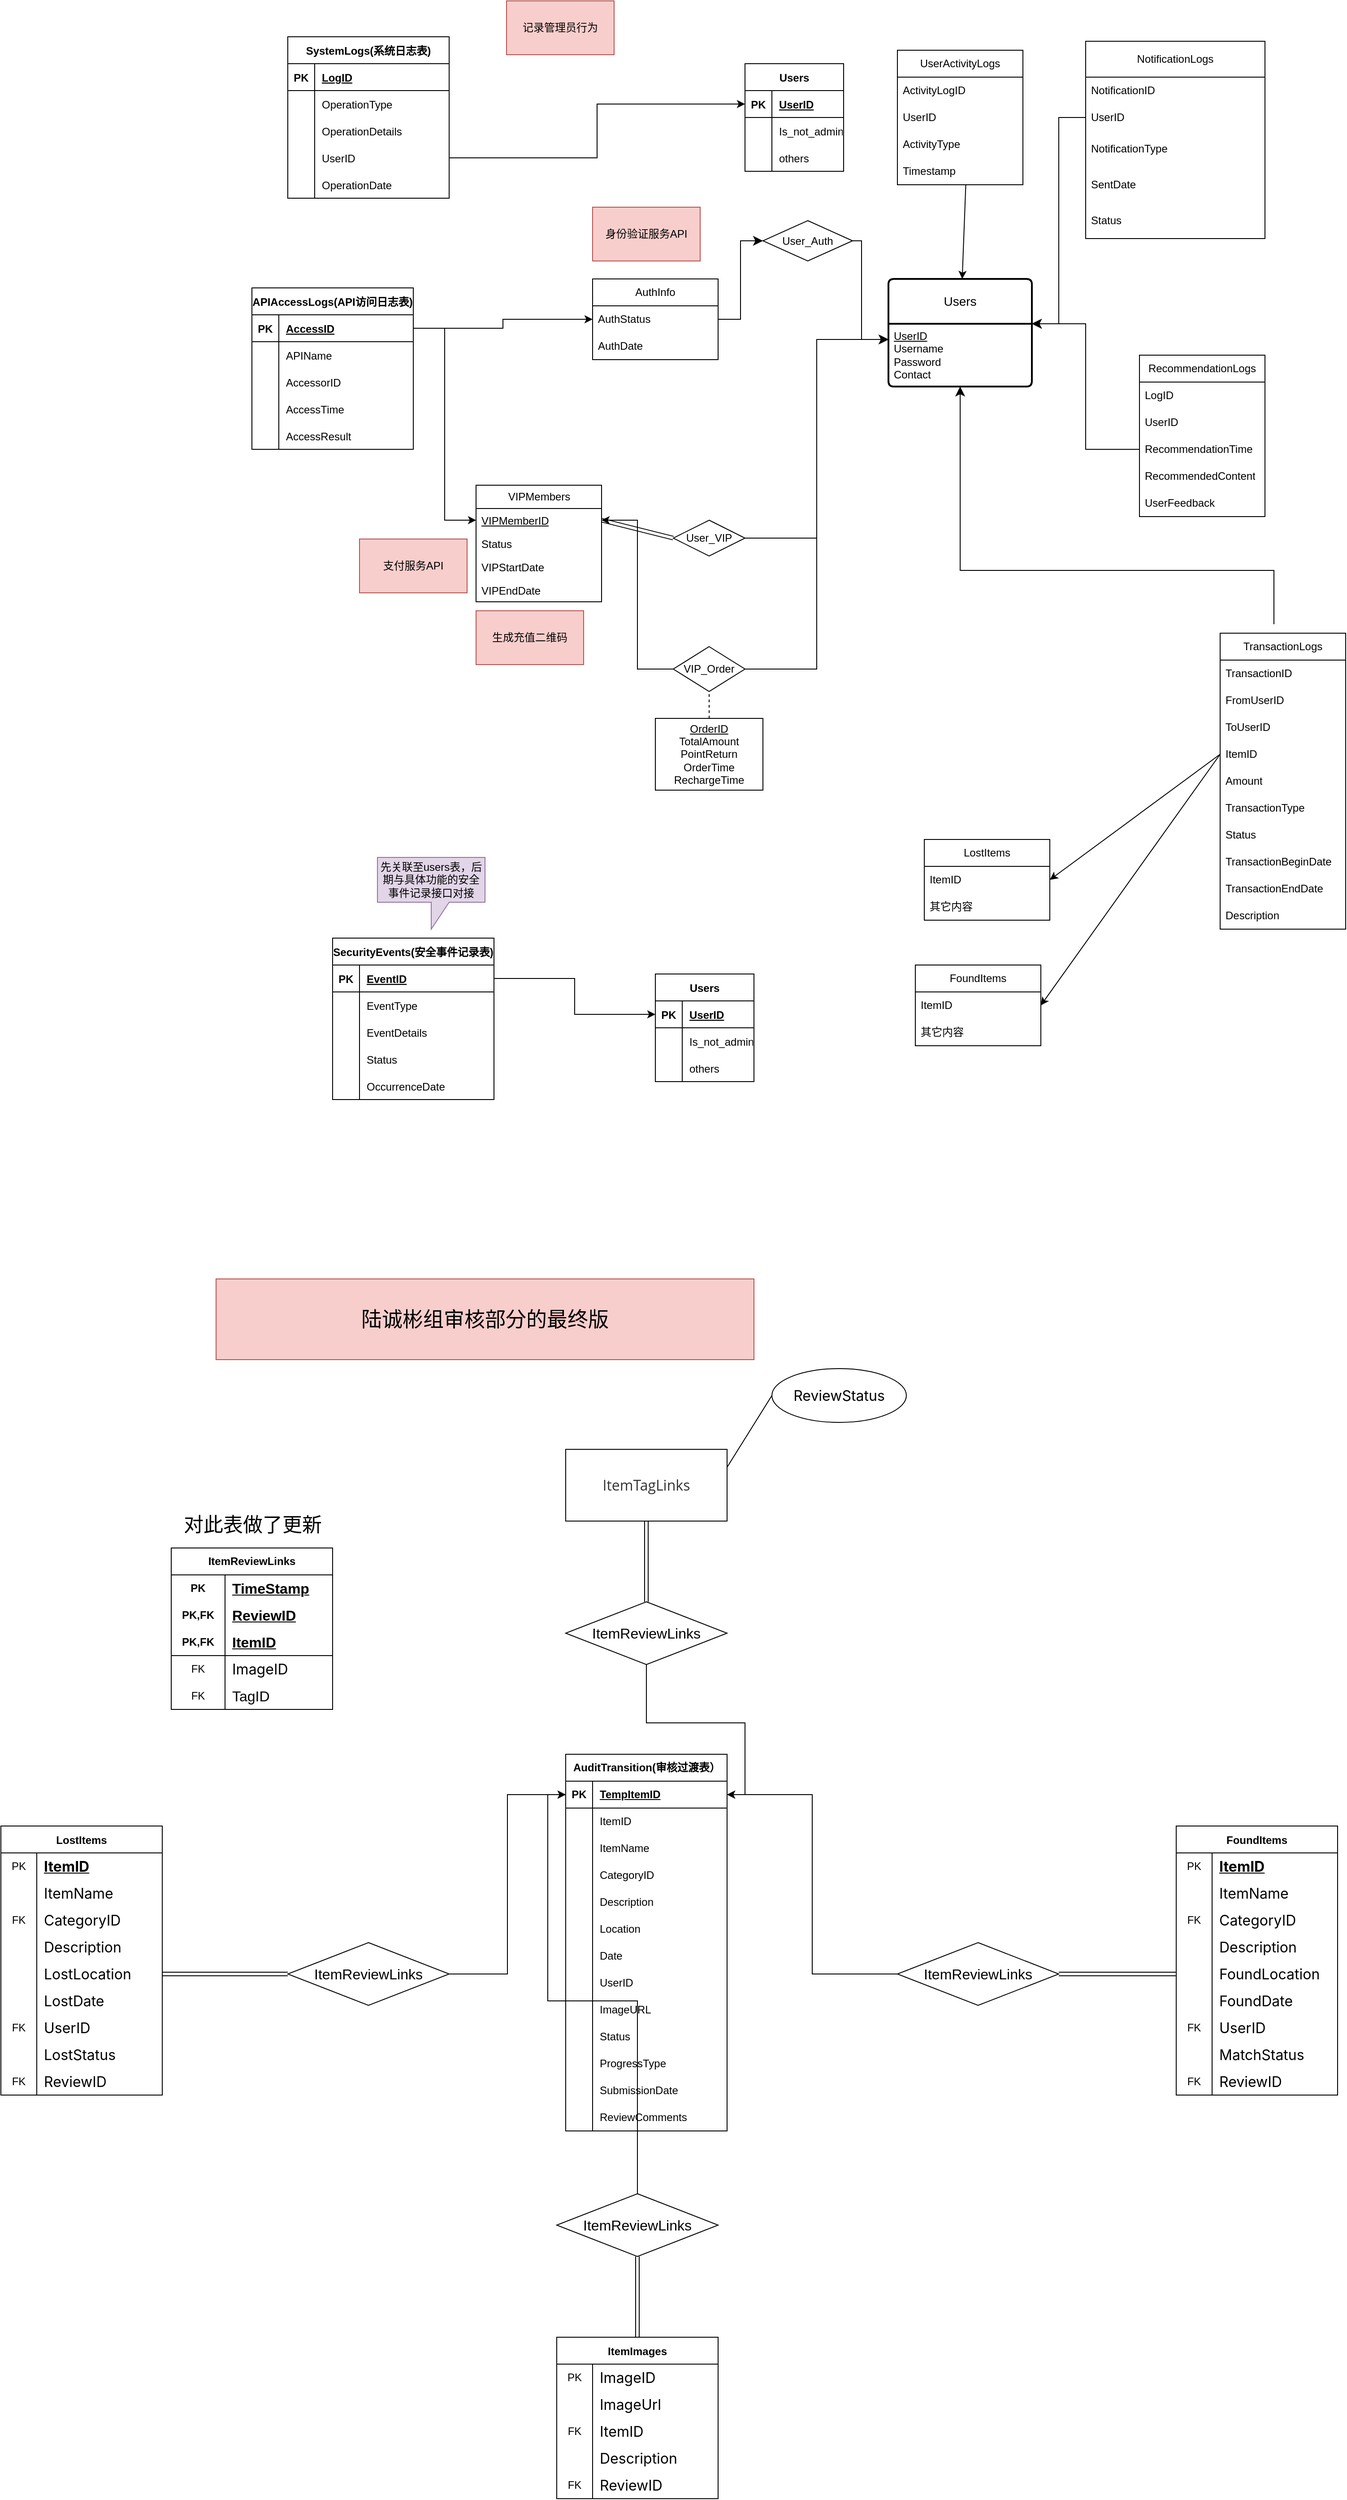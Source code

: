 <mxfile version="24.2.5" type="device">
  <diagram id="R2lEEEUBdFMjLlhIrx00" name="Page-1">
    <mxGraphModel dx="3215" dy="1314" grid="1" gridSize="10" guides="1" tooltips="1" connect="1" arrows="1" fold="1" page="1" pageScale="1" pageWidth="827" pageHeight="1169" math="0" shadow="0" extFonts="Permanent Marker^https://fonts.googleapis.com/css?family=Permanent+Marker">
      <root>
        <mxCell id="0" />
        <mxCell id="1" parent="0" />
        <mxCell id="C-vyLk0tnHw3VtMMgP7b-2" value="Users" style="shape=table;startSize=30;container=1;collapsible=1;childLayout=tableLayout;fixedRows=1;rowLines=0;fontStyle=1;align=center;resizeLast=1;" parent="1" vertex="1">
          <mxGeometry x="200" y="135" width="110" height="120" as="geometry" />
        </mxCell>
        <mxCell id="C-vyLk0tnHw3VtMMgP7b-3" value="" style="shape=partialRectangle;collapsible=0;dropTarget=0;pointerEvents=0;fillColor=none;points=[[0,0.5],[1,0.5]];portConstraint=eastwest;top=0;left=0;right=0;bottom=1;" parent="C-vyLk0tnHw3VtMMgP7b-2" vertex="1">
          <mxGeometry y="30" width="110" height="30" as="geometry" />
        </mxCell>
        <mxCell id="C-vyLk0tnHw3VtMMgP7b-4" value="PK" style="shape=partialRectangle;overflow=hidden;connectable=0;fillColor=none;top=0;left=0;bottom=0;right=0;fontStyle=1;" parent="C-vyLk0tnHw3VtMMgP7b-3" vertex="1">
          <mxGeometry width="30" height="30" as="geometry">
            <mxRectangle width="30" height="30" as="alternateBounds" />
          </mxGeometry>
        </mxCell>
        <mxCell id="C-vyLk0tnHw3VtMMgP7b-5" value="UserID" style="shape=partialRectangle;overflow=hidden;connectable=0;fillColor=none;top=0;left=0;bottom=0;right=0;align=left;spacingLeft=6;fontStyle=5;" parent="C-vyLk0tnHw3VtMMgP7b-3" vertex="1">
          <mxGeometry x="30" width="80" height="30" as="geometry">
            <mxRectangle width="80" height="30" as="alternateBounds" />
          </mxGeometry>
        </mxCell>
        <mxCell id="C-vyLk0tnHw3VtMMgP7b-9" value="" style="shape=partialRectangle;collapsible=0;dropTarget=0;pointerEvents=0;fillColor=none;points=[[0,0.5],[1,0.5]];portConstraint=eastwest;top=0;left=0;right=0;bottom=0;" parent="C-vyLk0tnHw3VtMMgP7b-2" vertex="1">
          <mxGeometry y="60" width="110" height="30" as="geometry" />
        </mxCell>
        <mxCell id="C-vyLk0tnHw3VtMMgP7b-10" value="" style="shape=partialRectangle;overflow=hidden;connectable=0;fillColor=none;top=0;left=0;bottom=0;right=0;" parent="C-vyLk0tnHw3VtMMgP7b-9" vertex="1">
          <mxGeometry width="30" height="30" as="geometry">
            <mxRectangle width="30" height="30" as="alternateBounds" />
          </mxGeometry>
        </mxCell>
        <mxCell id="C-vyLk0tnHw3VtMMgP7b-11" value="Is_not_admin" style="shape=partialRectangle;overflow=hidden;connectable=0;fillColor=none;top=0;left=0;bottom=0;right=0;align=left;spacingLeft=6;" parent="C-vyLk0tnHw3VtMMgP7b-9" vertex="1">
          <mxGeometry x="30" width="80" height="30" as="geometry">
            <mxRectangle width="80" height="30" as="alternateBounds" />
          </mxGeometry>
        </mxCell>
        <mxCell id="PLKvuvohkoEsjJunNmES-1" style="shape=partialRectangle;collapsible=0;dropTarget=0;pointerEvents=0;fillColor=none;points=[[0,0.5],[1,0.5]];portConstraint=eastwest;top=0;left=0;right=0;bottom=0;" parent="C-vyLk0tnHw3VtMMgP7b-2" vertex="1">
          <mxGeometry y="90" width="110" height="30" as="geometry" />
        </mxCell>
        <mxCell id="PLKvuvohkoEsjJunNmES-2" style="shape=partialRectangle;overflow=hidden;connectable=0;fillColor=none;top=0;left=0;bottom=0;right=0;" parent="PLKvuvohkoEsjJunNmES-1" vertex="1">
          <mxGeometry width="30" height="30" as="geometry">
            <mxRectangle width="30" height="30" as="alternateBounds" />
          </mxGeometry>
        </mxCell>
        <mxCell id="PLKvuvohkoEsjJunNmES-3" value="others" style="shape=partialRectangle;overflow=hidden;connectable=0;fillColor=none;top=0;left=0;bottom=0;right=0;align=left;spacingLeft=6;" parent="PLKvuvohkoEsjJunNmES-1" vertex="1">
          <mxGeometry x="30" width="80" height="30" as="geometry">
            <mxRectangle width="80" height="30" as="alternateBounds" />
          </mxGeometry>
        </mxCell>
        <mxCell id="C-vyLk0tnHw3VtMMgP7b-23" value="SystemLogs(系统日志表)" style="shape=table;startSize=30;container=1;collapsible=1;childLayout=tableLayout;fixedRows=1;rowLines=0;fontStyle=1;align=center;resizeLast=1;" parent="1" vertex="1">
          <mxGeometry x="-310" y="105" width="180" height="180" as="geometry" />
        </mxCell>
        <mxCell id="C-vyLk0tnHw3VtMMgP7b-24" value="" style="shape=partialRectangle;collapsible=0;dropTarget=0;pointerEvents=0;fillColor=none;points=[[0,0.5],[1,0.5]];portConstraint=eastwest;top=0;left=0;right=0;bottom=1;" parent="C-vyLk0tnHw3VtMMgP7b-23" vertex="1">
          <mxGeometry y="30" width="180" height="30" as="geometry" />
        </mxCell>
        <mxCell id="C-vyLk0tnHw3VtMMgP7b-25" value="PK" style="shape=partialRectangle;overflow=hidden;connectable=0;fillColor=none;top=0;left=0;bottom=0;right=0;fontStyle=1;" parent="C-vyLk0tnHw3VtMMgP7b-24" vertex="1">
          <mxGeometry width="30" height="30" as="geometry">
            <mxRectangle width="30" height="30" as="alternateBounds" />
          </mxGeometry>
        </mxCell>
        <mxCell id="C-vyLk0tnHw3VtMMgP7b-26" value="LogID" style="shape=partialRectangle;overflow=hidden;connectable=0;fillColor=none;top=0;left=0;bottom=0;right=0;align=left;spacingLeft=6;fontStyle=5;" parent="C-vyLk0tnHw3VtMMgP7b-24" vertex="1">
          <mxGeometry x="30" width="150" height="30" as="geometry">
            <mxRectangle width="150" height="30" as="alternateBounds" />
          </mxGeometry>
        </mxCell>
        <mxCell id="C-vyLk0tnHw3VtMMgP7b-27" value="" style="shape=partialRectangle;collapsible=0;dropTarget=0;pointerEvents=0;fillColor=none;points=[[0,0.5],[1,0.5]];portConstraint=eastwest;top=0;left=0;right=0;bottom=0;" parent="C-vyLk0tnHw3VtMMgP7b-23" vertex="1">
          <mxGeometry y="60" width="180" height="30" as="geometry" />
        </mxCell>
        <mxCell id="C-vyLk0tnHw3VtMMgP7b-28" value="" style="shape=partialRectangle;overflow=hidden;connectable=0;fillColor=none;top=0;left=0;bottom=0;right=0;" parent="C-vyLk0tnHw3VtMMgP7b-27" vertex="1">
          <mxGeometry width="30" height="30" as="geometry">
            <mxRectangle width="30" height="30" as="alternateBounds" />
          </mxGeometry>
        </mxCell>
        <mxCell id="C-vyLk0tnHw3VtMMgP7b-29" value="OperationType" style="shape=partialRectangle;overflow=hidden;connectable=0;fillColor=none;top=0;left=0;bottom=0;right=0;align=left;spacingLeft=6;" parent="C-vyLk0tnHw3VtMMgP7b-27" vertex="1">
          <mxGeometry x="30" width="150" height="30" as="geometry">
            <mxRectangle width="150" height="30" as="alternateBounds" />
          </mxGeometry>
        </mxCell>
        <mxCell id="iNMKow8Jw0Is4EPmuiwN-4" style="shape=partialRectangle;collapsible=0;dropTarget=0;pointerEvents=0;fillColor=none;points=[[0,0.5],[1,0.5]];portConstraint=eastwest;top=0;left=0;right=0;bottom=0;" parent="C-vyLk0tnHw3VtMMgP7b-23" vertex="1">
          <mxGeometry y="90" width="180" height="30" as="geometry" />
        </mxCell>
        <mxCell id="iNMKow8Jw0Is4EPmuiwN-5" style="shape=partialRectangle;overflow=hidden;connectable=0;fillColor=none;top=0;left=0;bottom=0;right=0;" parent="iNMKow8Jw0Is4EPmuiwN-4" vertex="1">
          <mxGeometry width="30" height="30" as="geometry">
            <mxRectangle width="30" height="30" as="alternateBounds" />
          </mxGeometry>
        </mxCell>
        <mxCell id="iNMKow8Jw0Is4EPmuiwN-6" value="OperationDetails" style="shape=partialRectangle;overflow=hidden;connectable=0;fillColor=none;top=0;left=0;bottom=0;right=0;align=left;spacingLeft=6;" parent="iNMKow8Jw0Is4EPmuiwN-4" vertex="1">
          <mxGeometry x="30" width="150" height="30" as="geometry">
            <mxRectangle width="150" height="30" as="alternateBounds" />
          </mxGeometry>
        </mxCell>
        <mxCell id="iNMKow8Jw0Is4EPmuiwN-7" style="shape=partialRectangle;collapsible=0;dropTarget=0;pointerEvents=0;fillColor=none;points=[[0,0.5],[1,0.5]];portConstraint=eastwest;top=0;left=0;right=0;bottom=0;" parent="C-vyLk0tnHw3VtMMgP7b-23" vertex="1">
          <mxGeometry y="120" width="180" height="30" as="geometry" />
        </mxCell>
        <mxCell id="iNMKow8Jw0Is4EPmuiwN-8" style="shape=partialRectangle;overflow=hidden;connectable=0;fillColor=none;top=0;left=0;bottom=0;right=0;" parent="iNMKow8Jw0Is4EPmuiwN-7" vertex="1">
          <mxGeometry width="30" height="30" as="geometry">
            <mxRectangle width="30" height="30" as="alternateBounds" />
          </mxGeometry>
        </mxCell>
        <mxCell id="iNMKow8Jw0Is4EPmuiwN-9" value="UserID" style="shape=partialRectangle;overflow=hidden;connectable=0;fillColor=none;top=0;left=0;bottom=0;right=0;align=left;spacingLeft=6;" parent="iNMKow8Jw0Is4EPmuiwN-7" vertex="1">
          <mxGeometry x="30" width="150" height="30" as="geometry">
            <mxRectangle width="150" height="30" as="alternateBounds" />
          </mxGeometry>
        </mxCell>
        <mxCell id="iNMKow8Jw0Is4EPmuiwN-10" style="shape=partialRectangle;collapsible=0;dropTarget=0;pointerEvents=0;fillColor=none;points=[[0,0.5],[1,0.5]];portConstraint=eastwest;top=0;left=0;right=0;bottom=0;" parent="C-vyLk0tnHw3VtMMgP7b-23" vertex="1">
          <mxGeometry y="150" width="180" height="30" as="geometry" />
        </mxCell>
        <mxCell id="iNMKow8Jw0Is4EPmuiwN-11" style="shape=partialRectangle;overflow=hidden;connectable=0;fillColor=none;top=0;left=0;bottom=0;right=0;" parent="iNMKow8Jw0Is4EPmuiwN-10" vertex="1">
          <mxGeometry width="30" height="30" as="geometry">
            <mxRectangle width="30" height="30" as="alternateBounds" />
          </mxGeometry>
        </mxCell>
        <mxCell id="iNMKow8Jw0Is4EPmuiwN-12" value="OperationDate" style="shape=partialRectangle;overflow=hidden;connectable=0;fillColor=none;top=0;left=0;bottom=0;right=0;align=left;spacingLeft=6;" parent="iNMKow8Jw0Is4EPmuiwN-10" vertex="1">
          <mxGeometry x="30" width="150" height="30" as="geometry">
            <mxRectangle width="150" height="30" as="alternateBounds" />
          </mxGeometry>
        </mxCell>
        <mxCell id="iNMKow8Jw0Is4EPmuiwN-20" style="edgeStyle=orthogonalEdgeStyle;rounded=0;orthogonalLoop=1;jettySize=auto;html=1;exitX=1;exitY=0.5;exitDx=0;exitDy=0;entryX=0;entryY=0.5;entryDx=0;entryDy=0;" parent="1" source="iNMKow8Jw0Is4EPmuiwN-7" target="C-vyLk0tnHw3VtMMgP7b-3" edge="1">
          <mxGeometry relative="1" as="geometry" />
        </mxCell>
        <mxCell id="iNMKow8Jw0Is4EPmuiwN-45" value="APIAccessLogs(API访问日志表)" style="shape=table;startSize=30;container=1;collapsible=1;childLayout=tableLayout;fixedRows=1;rowLines=0;fontStyle=1;align=center;resizeLast=1;" parent="1" vertex="1">
          <mxGeometry x="-350" y="385" width="180" height="180" as="geometry" />
        </mxCell>
        <mxCell id="iNMKow8Jw0Is4EPmuiwN-46" value="" style="shape=partialRectangle;collapsible=0;dropTarget=0;pointerEvents=0;fillColor=none;points=[[0,0.5],[1,0.5]];portConstraint=eastwest;top=0;left=0;right=0;bottom=1;" parent="iNMKow8Jw0Is4EPmuiwN-45" vertex="1">
          <mxGeometry y="30" width="180" height="30" as="geometry" />
        </mxCell>
        <mxCell id="iNMKow8Jw0Is4EPmuiwN-47" value="PK" style="shape=partialRectangle;overflow=hidden;connectable=0;fillColor=none;top=0;left=0;bottom=0;right=0;fontStyle=1;" parent="iNMKow8Jw0Is4EPmuiwN-46" vertex="1">
          <mxGeometry width="30" height="30" as="geometry">
            <mxRectangle width="30" height="30" as="alternateBounds" />
          </mxGeometry>
        </mxCell>
        <mxCell id="iNMKow8Jw0Is4EPmuiwN-48" value="AccessID" style="shape=partialRectangle;overflow=hidden;connectable=0;fillColor=none;top=0;left=0;bottom=0;right=0;align=left;spacingLeft=6;fontStyle=5;" parent="iNMKow8Jw0Is4EPmuiwN-46" vertex="1">
          <mxGeometry x="30" width="150" height="30" as="geometry">
            <mxRectangle width="150" height="30" as="alternateBounds" />
          </mxGeometry>
        </mxCell>
        <mxCell id="iNMKow8Jw0Is4EPmuiwN-49" value="" style="shape=partialRectangle;collapsible=0;dropTarget=0;pointerEvents=0;fillColor=none;points=[[0,0.5],[1,0.5]];portConstraint=eastwest;top=0;left=0;right=0;bottom=0;" parent="iNMKow8Jw0Is4EPmuiwN-45" vertex="1">
          <mxGeometry y="60" width="180" height="30" as="geometry" />
        </mxCell>
        <mxCell id="iNMKow8Jw0Is4EPmuiwN-50" value="" style="shape=partialRectangle;overflow=hidden;connectable=0;fillColor=none;top=0;left=0;bottom=0;right=0;" parent="iNMKow8Jw0Is4EPmuiwN-49" vertex="1">
          <mxGeometry width="30" height="30" as="geometry">
            <mxRectangle width="30" height="30" as="alternateBounds" />
          </mxGeometry>
        </mxCell>
        <mxCell id="iNMKow8Jw0Is4EPmuiwN-51" value="APIName" style="shape=partialRectangle;overflow=hidden;connectable=0;fillColor=none;top=0;left=0;bottom=0;right=0;align=left;spacingLeft=6;" parent="iNMKow8Jw0Is4EPmuiwN-49" vertex="1">
          <mxGeometry x="30" width="150" height="30" as="geometry">
            <mxRectangle width="150" height="30" as="alternateBounds" />
          </mxGeometry>
        </mxCell>
        <mxCell id="iNMKow8Jw0Is4EPmuiwN-52" style="shape=partialRectangle;collapsible=0;dropTarget=0;pointerEvents=0;fillColor=none;points=[[0,0.5],[1,0.5]];portConstraint=eastwest;top=0;left=0;right=0;bottom=0;" parent="iNMKow8Jw0Is4EPmuiwN-45" vertex="1">
          <mxGeometry y="90" width="180" height="30" as="geometry" />
        </mxCell>
        <mxCell id="iNMKow8Jw0Is4EPmuiwN-53" style="shape=partialRectangle;overflow=hidden;connectable=0;fillColor=none;top=0;left=0;bottom=0;right=0;" parent="iNMKow8Jw0Is4EPmuiwN-52" vertex="1">
          <mxGeometry width="30" height="30" as="geometry">
            <mxRectangle width="30" height="30" as="alternateBounds" />
          </mxGeometry>
        </mxCell>
        <mxCell id="iNMKow8Jw0Is4EPmuiwN-54" value="AccessorID" style="shape=partialRectangle;overflow=hidden;connectable=0;fillColor=none;top=0;left=0;bottom=0;right=0;align=left;spacingLeft=6;" parent="iNMKow8Jw0Is4EPmuiwN-52" vertex="1">
          <mxGeometry x="30" width="150" height="30" as="geometry">
            <mxRectangle width="150" height="30" as="alternateBounds" />
          </mxGeometry>
        </mxCell>
        <mxCell id="iNMKow8Jw0Is4EPmuiwN-55" style="shape=partialRectangle;collapsible=0;dropTarget=0;pointerEvents=0;fillColor=none;points=[[0,0.5],[1,0.5]];portConstraint=eastwest;top=0;left=0;right=0;bottom=0;" parent="iNMKow8Jw0Is4EPmuiwN-45" vertex="1">
          <mxGeometry y="120" width="180" height="30" as="geometry" />
        </mxCell>
        <mxCell id="iNMKow8Jw0Is4EPmuiwN-56" style="shape=partialRectangle;overflow=hidden;connectable=0;fillColor=none;top=0;left=0;bottom=0;right=0;" parent="iNMKow8Jw0Is4EPmuiwN-55" vertex="1">
          <mxGeometry width="30" height="30" as="geometry">
            <mxRectangle width="30" height="30" as="alternateBounds" />
          </mxGeometry>
        </mxCell>
        <mxCell id="iNMKow8Jw0Is4EPmuiwN-57" value="AccessTime" style="shape=partialRectangle;overflow=hidden;connectable=0;fillColor=none;top=0;left=0;bottom=0;right=0;align=left;spacingLeft=6;" parent="iNMKow8Jw0Is4EPmuiwN-55" vertex="1">
          <mxGeometry x="30" width="150" height="30" as="geometry">
            <mxRectangle width="150" height="30" as="alternateBounds" />
          </mxGeometry>
        </mxCell>
        <mxCell id="iNMKow8Jw0Is4EPmuiwN-58" style="shape=partialRectangle;collapsible=0;dropTarget=0;pointerEvents=0;fillColor=none;points=[[0,0.5],[1,0.5]];portConstraint=eastwest;top=0;left=0;right=0;bottom=0;" parent="iNMKow8Jw0Is4EPmuiwN-45" vertex="1">
          <mxGeometry y="150" width="180" height="30" as="geometry" />
        </mxCell>
        <mxCell id="iNMKow8Jw0Is4EPmuiwN-59" style="shape=partialRectangle;overflow=hidden;connectable=0;fillColor=none;top=0;left=0;bottom=0;right=0;" parent="iNMKow8Jw0Is4EPmuiwN-58" vertex="1">
          <mxGeometry width="30" height="30" as="geometry">
            <mxRectangle width="30" height="30" as="alternateBounds" />
          </mxGeometry>
        </mxCell>
        <mxCell id="iNMKow8Jw0Is4EPmuiwN-60" value="AccessResult" style="shape=partialRectangle;overflow=hidden;connectable=0;fillColor=none;top=0;left=0;bottom=0;right=0;align=left;spacingLeft=6;" parent="iNMKow8Jw0Is4EPmuiwN-58" vertex="1">
          <mxGeometry x="30" width="150" height="30" as="geometry">
            <mxRectangle width="150" height="30" as="alternateBounds" />
          </mxGeometry>
        </mxCell>
        <mxCell id="iNMKow8Jw0Is4EPmuiwN-103" value="SecurityEvents(安全事件记录表)" style="shape=table;startSize=30;container=1;collapsible=1;childLayout=tableLayout;fixedRows=1;rowLines=0;fontStyle=1;align=center;resizeLast=1;" parent="1" vertex="1">
          <mxGeometry x="-260" y="1110" width="180" height="180" as="geometry" />
        </mxCell>
        <mxCell id="iNMKow8Jw0Is4EPmuiwN-104" value="" style="shape=partialRectangle;collapsible=0;dropTarget=0;pointerEvents=0;fillColor=none;points=[[0,0.5],[1,0.5]];portConstraint=eastwest;top=0;left=0;right=0;bottom=1;" parent="iNMKow8Jw0Is4EPmuiwN-103" vertex="1">
          <mxGeometry y="30" width="180" height="30" as="geometry" />
        </mxCell>
        <mxCell id="iNMKow8Jw0Is4EPmuiwN-105" value="PK" style="shape=partialRectangle;overflow=hidden;connectable=0;fillColor=none;top=0;left=0;bottom=0;right=0;fontStyle=1;" parent="iNMKow8Jw0Is4EPmuiwN-104" vertex="1">
          <mxGeometry width="30" height="30" as="geometry">
            <mxRectangle width="30" height="30" as="alternateBounds" />
          </mxGeometry>
        </mxCell>
        <mxCell id="iNMKow8Jw0Is4EPmuiwN-106" value="EventID" style="shape=partialRectangle;overflow=hidden;connectable=0;fillColor=none;top=0;left=0;bottom=0;right=0;align=left;spacingLeft=6;fontStyle=5;" parent="iNMKow8Jw0Is4EPmuiwN-104" vertex="1">
          <mxGeometry x="30" width="150" height="30" as="geometry">
            <mxRectangle width="150" height="30" as="alternateBounds" />
          </mxGeometry>
        </mxCell>
        <mxCell id="iNMKow8Jw0Is4EPmuiwN-107" value="" style="shape=partialRectangle;collapsible=0;dropTarget=0;pointerEvents=0;fillColor=none;points=[[0,0.5],[1,0.5]];portConstraint=eastwest;top=0;left=0;right=0;bottom=0;" parent="iNMKow8Jw0Is4EPmuiwN-103" vertex="1">
          <mxGeometry y="60" width="180" height="30" as="geometry" />
        </mxCell>
        <mxCell id="iNMKow8Jw0Is4EPmuiwN-108" value="" style="shape=partialRectangle;overflow=hidden;connectable=0;fillColor=none;top=0;left=0;bottom=0;right=0;" parent="iNMKow8Jw0Is4EPmuiwN-107" vertex="1">
          <mxGeometry width="30" height="30" as="geometry">
            <mxRectangle width="30" height="30" as="alternateBounds" />
          </mxGeometry>
        </mxCell>
        <mxCell id="iNMKow8Jw0Is4EPmuiwN-109" value="EventType" style="shape=partialRectangle;overflow=hidden;connectable=0;fillColor=none;top=0;left=0;bottom=0;right=0;align=left;spacingLeft=6;" parent="iNMKow8Jw0Is4EPmuiwN-107" vertex="1">
          <mxGeometry x="30" width="150" height="30" as="geometry">
            <mxRectangle width="150" height="30" as="alternateBounds" />
          </mxGeometry>
        </mxCell>
        <mxCell id="iNMKow8Jw0Is4EPmuiwN-110" style="shape=partialRectangle;collapsible=0;dropTarget=0;pointerEvents=0;fillColor=none;points=[[0,0.5],[1,0.5]];portConstraint=eastwest;top=0;left=0;right=0;bottom=0;" parent="iNMKow8Jw0Is4EPmuiwN-103" vertex="1">
          <mxGeometry y="90" width="180" height="30" as="geometry" />
        </mxCell>
        <mxCell id="iNMKow8Jw0Is4EPmuiwN-111" style="shape=partialRectangle;overflow=hidden;connectable=0;fillColor=none;top=0;left=0;bottom=0;right=0;" parent="iNMKow8Jw0Is4EPmuiwN-110" vertex="1">
          <mxGeometry width="30" height="30" as="geometry">
            <mxRectangle width="30" height="30" as="alternateBounds" />
          </mxGeometry>
        </mxCell>
        <mxCell id="iNMKow8Jw0Is4EPmuiwN-112" value="EventDetails" style="shape=partialRectangle;overflow=hidden;connectable=0;fillColor=none;top=0;left=0;bottom=0;right=0;align=left;spacingLeft=6;" parent="iNMKow8Jw0Is4EPmuiwN-110" vertex="1">
          <mxGeometry x="30" width="150" height="30" as="geometry">
            <mxRectangle width="150" height="30" as="alternateBounds" />
          </mxGeometry>
        </mxCell>
        <mxCell id="iNMKow8Jw0Is4EPmuiwN-113" style="shape=partialRectangle;collapsible=0;dropTarget=0;pointerEvents=0;fillColor=none;points=[[0,0.5],[1,0.5]];portConstraint=eastwest;top=0;left=0;right=0;bottom=0;" parent="iNMKow8Jw0Is4EPmuiwN-103" vertex="1">
          <mxGeometry y="120" width="180" height="30" as="geometry" />
        </mxCell>
        <mxCell id="iNMKow8Jw0Is4EPmuiwN-114" style="shape=partialRectangle;overflow=hidden;connectable=0;fillColor=none;top=0;left=0;bottom=0;right=0;" parent="iNMKow8Jw0Is4EPmuiwN-113" vertex="1">
          <mxGeometry width="30" height="30" as="geometry">
            <mxRectangle width="30" height="30" as="alternateBounds" />
          </mxGeometry>
        </mxCell>
        <mxCell id="iNMKow8Jw0Is4EPmuiwN-115" value="Status" style="shape=partialRectangle;overflow=hidden;connectable=0;fillColor=none;top=0;left=0;bottom=0;right=0;align=left;spacingLeft=6;" parent="iNMKow8Jw0Is4EPmuiwN-113" vertex="1">
          <mxGeometry x="30" width="150" height="30" as="geometry">
            <mxRectangle width="150" height="30" as="alternateBounds" />
          </mxGeometry>
        </mxCell>
        <mxCell id="iNMKow8Jw0Is4EPmuiwN-116" style="shape=partialRectangle;collapsible=0;dropTarget=0;pointerEvents=0;fillColor=none;points=[[0,0.5],[1,0.5]];portConstraint=eastwest;top=0;left=0;right=0;bottom=0;" parent="iNMKow8Jw0Is4EPmuiwN-103" vertex="1">
          <mxGeometry y="150" width="180" height="30" as="geometry" />
        </mxCell>
        <mxCell id="iNMKow8Jw0Is4EPmuiwN-117" style="shape=partialRectangle;overflow=hidden;connectable=0;fillColor=none;top=0;left=0;bottom=0;right=0;" parent="iNMKow8Jw0Is4EPmuiwN-116" vertex="1">
          <mxGeometry width="30" height="30" as="geometry">
            <mxRectangle width="30" height="30" as="alternateBounds" />
          </mxGeometry>
        </mxCell>
        <mxCell id="iNMKow8Jw0Is4EPmuiwN-118" value="OccurrenceDate" style="shape=partialRectangle;overflow=hidden;connectable=0;fillColor=none;top=0;left=0;bottom=0;right=0;align=left;spacingLeft=6;" parent="iNMKow8Jw0Is4EPmuiwN-116" vertex="1">
          <mxGeometry x="30" width="150" height="30" as="geometry">
            <mxRectangle width="150" height="30" as="alternateBounds" />
          </mxGeometry>
        </mxCell>
        <mxCell id="iNMKow8Jw0Is4EPmuiwN-124" style="edgeStyle=orthogonalEdgeStyle;rounded=0;orthogonalLoop=1;jettySize=auto;html=1;exitX=0;exitY=0.5;exitDx=0;exitDy=0;entryX=0;entryY=0.5;entryDx=0;entryDy=0;" parent="1" edge="1">
          <mxGeometry relative="1" as="geometry">
            <mxPoint x="80" y="755" as="targetPoint" />
          </mxGeometry>
        </mxCell>
        <mxCell id="PLKvuvohkoEsjJunNmES-4" value="记录管理员行为" style="rounded=0;whiteSpace=wrap;html=1;fillColor=#f8cecc;strokeColor=#b85450;" parent="1" vertex="1">
          <mxGeometry x="-66" y="65" width="120" height="60" as="geometry" />
        </mxCell>
        <mxCell id="PLKvuvohkoEsjJunNmES-5" value="AuthInfo" style="swimlane;fontStyle=0;childLayout=stackLayout;horizontal=1;startSize=30;horizontalStack=0;resizeParent=1;resizeParentMax=0;resizeLast=0;collapsible=1;marginBottom=0;whiteSpace=wrap;html=1;" parent="1" vertex="1">
          <mxGeometry x="30" y="375" width="140" height="90" as="geometry" />
        </mxCell>
        <mxCell id="PLKvuvohkoEsjJunNmES-6" value="AuthStatus" style="text;strokeColor=none;fillColor=none;align=left;verticalAlign=middle;spacingLeft=4;spacingRight=4;overflow=hidden;points=[[0,0.5],[1,0.5]];portConstraint=eastwest;rotatable=0;whiteSpace=wrap;html=1;" parent="PLKvuvohkoEsjJunNmES-5" vertex="1">
          <mxGeometry y="30" width="140" height="30" as="geometry" />
        </mxCell>
        <mxCell id="PLKvuvohkoEsjJunNmES-7" value="AuthDate" style="text;strokeColor=none;fillColor=none;align=left;verticalAlign=middle;spacingLeft=4;spacingRight=4;overflow=hidden;points=[[0,0.5],[1,0.5]];portConstraint=eastwest;rotatable=0;whiteSpace=wrap;html=1;" parent="PLKvuvohkoEsjJunNmES-5" vertex="1">
          <mxGeometry y="60" width="140" height="30" as="geometry" />
        </mxCell>
        <mxCell id="PLKvuvohkoEsjJunNmES-9" value="身份验证服务API" style="rounded=0;whiteSpace=wrap;html=1;fillColor=#f8cecc;strokeColor=#b85450;" parent="1" vertex="1">
          <mxGeometry x="30" y="295" width="120" height="60" as="geometry" />
        </mxCell>
        <mxCell id="PLKvuvohkoEsjJunNmES-26" style="edgeStyle=orthogonalEdgeStyle;rounded=0;orthogonalLoop=1;jettySize=auto;html=1;exitX=1;exitY=0.5;exitDx=0;exitDy=0;entryX=0;entryY=0.5;entryDx=0;entryDy=0;" parent="1" source="iNMKow8Jw0Is4EPmuiwN-46" target="PLKvuvohkoEsjJunNmES-6" edge="1">
          <mxGeometry relative="1" as="geometry" />
        </mxCell>
        <mxCell id="PLKvuvohkoEsjJunNmES-62" value="VIPMembers" style="swimlane;fontStyle=0;childLayout=stackLayout;horizontal=1;startSize=26;fillColor=none;horizontalStack=0;resizeParent=1;resizeParentMax=0;resizeLast=0;collapsible=1;marginBottom=0;html=1;" parent="1" vertex="1">
          <mxGeometry x="-100" y="605" width="140" height="130" as="geometry" />
        </mxCell>
        <mxCell id="PLKvuvohkoEsjJunNmES-63" value="&lt;u&gt;VIPMemberID&lt;/u&gt;" style="text;strokeColor=none;fillColor=none;align=left;verticalAlign=top;spacingLeft=4;spacingRight=4;overflow=hidden;rotatable=0;points=[[0,0.5],[1,0.5]];portConstraint=eastwest;whiteSpace=wrap;html=1;" parent="PLKvuvohkoEsjJunNmES-62" vertex="1">
          <mxGeometry y="26" width="140" height="26" as="geometry" />
        </mxCell>
        <mxCell id="PLKvuvohkoEsjJunNmES-64" value="Status" style="text;strokeColor=none;fillColor=none;align=left;verticalAlign=top;spacingLeft=4;spacingRight=4;overflow=hidden;rotatable=0;points=[[0,0.5],[1,0.5]];portConstraint=eastwest;whiteSpace=wrap;html=1;" parent="PLKvuvohkoEsjJunNmES-62" vertex="1">
          <mxGeometry y="52" width="140" height="26" as="geometry" />
        </mxCell>
        <mxCell id="PLKvuvohkoEsjJunNmES-65" value="VIPStartDate" style="text;strokeColor=none;fillColor=none;align=left;verticalAlign=top;spacingLeft=4;spacingRight=4;overflow=hidden;rotatable=0;points=[[0,0.5],[1,0.5]];portConstraint=eastwest;whiteSpace=wrap;html=1;" parent="PLKvuvohkoEsjJunNmES-62" vertex="1">
          <mxGeometry y="78" width="140" height="26" as="geometry" />
        </mxCell>
        <mxCell id="PLKvuvohkoEsjJunNmES-66" value="VIPEndDate" style="text;strokeColor=none;fillColor=none;align=left;verticalAlign=top;spacingLeft=4;spacingRight=4;overflow=hidden;rotatable=0;points=[[0,0.5],[1,0.5]];portConstraint=eastwest;whiteSpace=wrap;html=1;" parent="PLKvuvohkoEsjJunNmES-62" vertex="1">
          <mxGeometry y="104" width="140" height="26" as="geometry" />
        </mxCell>
        <mxCell id="PLKvuvohkoEsjJunNmES-67" style="edgeStyle=orthogonalEdgeStyle;rounded=0;orthogonalLoop=1;jettySize=auto;html=1;exitX=1;exitY=0.5;exitDx=0;exitDy=0;entryX=0;entryY=0.25;entryDx=0;entryDy=0;" parent="1" source="PLKvuvohkoEsjJunNmES-68" target="Yx_7SLnbXZK50IhUqcWa-11" edge="1">
          <mxGeometry relative="1" as="geometry">
            <mxPoint x="340" y="440" as="targetPoint" />
          </mxGeometry>
        </mxCell>
        <mxCell id="PLKvuvohkoEsjJunNmES-68" value="User_VIP" style="rhombus;whiteSpace=wrap;html=1;" parent="1" vertex="1">
          <mxGeometry x="120" y="644" width="80" height="40" as="geometry" />
        </mxCell>
        <mxCell id="PLKvuvohkoEsjJunNmES-71" style="edgeStyle=orthogonalEdgeStyle;rounded=0;orthogonalLoop=1;jettySize=auto;html=1;exitX=1;exitY=0.5;exitDx=0;exitDy=0;entryX=0;entryY=0.25;entryDx=0;entryDy=0;" parent="1" source="PLKvuvohkoEsjJunNmES-73" target="Yx_7SLnbXZK50IhUqcWa-11" edge="1">
          <mxGeometry relative="1" as="geometry">
            <mxPoint x="340" y="440" as="targetPoint" />
          </mxGeometry>
        </mxCell>
        <mxCell id="PLKvuvohkoEsjJunNmES-72" style="edgeStyle=orthogonalEdgeStyle;rounded=0;orthogonalLoop=1;jettySize=auto;html=1;exitX=0;exitY=0.5;exitDx=0;exitDy=0;" parent="1" source="PLKvuvohkoEsjJunNmES-73" target="PLKvuvohkoEsjJunNmES-63" edge="1">
          <mxGeometry relative="1" as="geometry" />
        </mxCell>
        <mxCell id="PLKvuvohkoEsjJunNmES-73" value="VIP_Order" style="rhombus;whiteSpace=wrap;html=1;" parent="1" vertex="1">
          <mxGeometry x="120" y="785" width="80" height="50" as="geometry" />
        </mxCell>
        <mxCell id="PLKvuvohkoEsjJunNmES-74" value="" style="endArrow=none;dashed=1;html=1;rounded=0;entryX=0.5;entryY=1;entryDx=0;entryDy=0;exitX=0.5;exitY=0;exitDx=0;exitDy=0;" parent="1" source="PLKvuvohkoEsjJunNmES-76" target="PLKvuvohkoEsjJunNmES-73" edge="1">
          <mxGeometry width="50" height="50" relative="1" as="geometry">
            <mxPoint x="160" y="875" as="sourcePoint" />
            <mxPoint x="200" y="865" as="targetPoint" />
          </mxGeometry>
        </mxCell>
        <mxCell id="PLKvuvohkoEsjJunNmES-75" value="" style="shape=link;html=1;rounded=0;exitX=1;exitY=0.5;exitDx=0;exitDy=0;entryX=0;entryY=0.5;entryDx=0;entryDy=0;" parent="1" source="PLKvuvohkoEsjJunNmES-63" target="PLKvuvohkoEsjJunNmES-68" edge="1">
          <mxGeometry width="100" relative="1" as="geometry">
            <mxPoint x="130" y="715" as="sourcePoint" />
            <mxPoint x="230" y="715" as="targetPoint" />
            <Array as="points" />
          </mxGeometry>
        </mxCell>
        <mxCell id="PLKvuvohkoEsjJunNmES-76" value="&lt;u style=&quot;&quot;&gt;OrderID&lt;br&gt;&lt;/u&gt;&lt;span style=&quot;text-align: left;&quot;&gt;TotalAmount&lt;br&gt;&lt;/span&gt;&lt;span style=&quot;text-align: left;&quot;&gt;PointReturn&lt;br&gt;&lt;/span&gt;&lt;span style=&quot;text-align: left;&quot;&gt;OrderTime&lt;br&gt;&lt;/span&gt;&lt;span style=&quot;text-align: left;&quot;&gt;RechargeTime&lt;/span&gt;&lt;u style=&quot;&quot;&gt;&lt;br&gt;&lt;/u&gt;" style="rounded=0;whiteSpace=wrap;html=1;" parent="1" vertex="1">
          <mxGeometry x="100" y="865" width="120" height="80" as="geometry" />
        </mxCell>
        <mxCell id="PLKvuvohkoEsjJunNmES-77" style="edgeStyle=orthogonalEdgeStyle;rounded=0;orthogonalLoop=1;jettySize=auto;html=1;exitX=1;exitY=0.5;exitDx=0;exitDy=0;entryX=0;entryY=0.5;entryDx=0;entryDy=0;" parent="1" source="iNMKow8Jw0Is4EPmuiwN-46" target="PLKvuvohkoEsjJunNmES-63" edge="1">
          <mxGeometry relative="1" as="geometry" />
        </mxCell>
        <mxCell id="PLKvuvohkoEsjJunNmES-78" value="生成充值二维码" style="rounded=0;whiteSpace=wrap;html=1;fillColor=#f8cecc;strokeColor=#b85450;" parent="1" vertex="1">
          <mxGeometry x="-100" y="745" width="120" height="60" as="geometry" />
        </mxCell>
        <mxCell id="PLKvuvohkoEsjJunNmES-79" value="支付服务API" style="rounded=0;whiteSpace=wrap;html=1;fillColor=#f8cecc;strokeColor=#b85450;" parent="1" vertex="1">
          <mxGeometry x="-230" y="665" width="120" height="60" as="geometry" />
        </mxCell>
        <mxCell id="PLKvuvohkoEsjJunNmES-80" value="Users" style="shape=table;startSize=30;container=1;collapsible=1;childLayout=tableLayout;fixedRows=1;rowLines=0;fontStyle=1;align=center;resizeLast=1;" parent="1" vertex="1">
          <mxGeometry x="100" y="1150" width="110" height="120" as="geometry" />
        </mxCell>
        <mxCell id="PLKvuvohkoEsjJunNmES-81" value="" style="shape=partialRectangle;collapsible=0;dropTarget=0;pointerEvents=0;fillColor=none;points=[[0,0.5],[1,0.5]];portConstraint=eastwest;top=0;left=0;right=0;bottom=1;" parent="PLKvuvohkoEsjJunNmES-80" vertex="1">
          <mxGeometry y="30" width="110" height="30" as="geometry" />
        </mxCell>
        <mxCell id="PLKvuvohkoEsjJunNmES-82" value="PK" style="shape=partialRectangle;overflow=hidden;connectable=0;fillColor=none;top=0;left=0;bottom=0;right=0;fontStyle=1;" parent="PLKvuvohkoEsjJunNmES-81" vertex="1">
          <mxGeometry width="30" height="30" as="geometry">
            <mxRectangle width="30" height="30" as="alternateBounds" />
          </mxGeometry>
        </mxCell>
        <mxCell id="PLKvuvohkoEsjJunNmES-83" value="UserID" style="shape=partialRectangle;overflow=hidden;connectable=0;fillColor=none;top=0;left=0;bottom=0;right=0;align=left;spacingLeft=6;fontStyle=5;" parent="PLKvuvohkoEsjJunNmES-81" vertex="1">
          <mxGeometry x="30" width="80" height="30" as="geometry">
            <mxRectangle width="80" height="30" as="alternateBounds" />
          </mxGeometry>
        </mxCell>
        <mxCell id="PLKvuvohkoEsjJunNmES-84" value="" style="shape=partialRectangle;collapsible=0;dropTarget=0;pointerEvents=0;fillColor=none;points=[[0,0.5],[1,0.5]];portConstraint=eastwest;top=0;left=0;right=0;bottom=0;" parent="PLKvuvohkoEsjJunNmES-80" vertex="1">
          <mxGeometry y="60" width="110" height="30" as="geometry" />
        </mxCell>
        <mxCell id="PLKvuvohkoEsjJunNmES-85" value="" style="shape=partialRectangle;overflow=hidden;connectable=0;fillColor=none;top=0;left=0;bottom=0;right=0;" parent="PLKvuvohkoEsjJunNmES-84" vertex="1">
          <mxGeometry width="30" height="30" as="geometry">
            <mxRectangle width="30" height="30" as="alternateBounds" />
          </mxGeometry>
        </mxCell>
        <mxCell id="PLKvuvohkoEsjJunNmES-86" value="Is_not_admin" style="shape=partialRectangle;overflow=hidden;connectable=0;fillColor=none;top=0;left=0;bottom=0;right=0;align=left;spacingLeft=6;" parent="PLKvuvohkoEsjJunNmES-84" vertex="1">
          <mxGeometry x="30" width="80" height="30" as="geometry">
            <mxRectangle width="80" height="30" as="alternateBounds" />
          </mxGeometry>
        </mxCell>
        <mxCell id="PLKvuvohkoEsjJunNmES-87" style="shape=partialRectangle;collapsible=0;dropTarget=0;pointerEvents=0;fillColor=none;points=[[0,0.5],[1,0.5]];portConstraint=eastwest;top=0;left=0;right=0;bottom=0;" parent="PLKvuvohkoEsjJunNmES-80" vertex="1">
          <mxGeometry y="90" width="110" height="30" as="geometry" />
        </mxCell>
        <mxCell id="PLKvuvohkoEsjJunNmES-88" style="shape=partialRectangle;overflow=hidden;connectable=0;fillColor=none;top=0;left=0;bottom=0;right=0;" parent="PLKvuvohkoEsjJunNmES-87" vertex="1">
          <mxGeometry width="30" height="30" as="geometry">
            <mxRectangle width="30" height="30" as="alternateBounds" />
          </mxGeometry>
        </mxCell>
        <mxCell id="PLKvuvohkoEsjJunNmES-89" value="others" style="shape=partialRectangle;overflow=hidden;connectable=0;fillColor=none;top=0;left=0;bottom=0;right=0;align=left;spacingLeft=6;" parent="PLKvuvohkoEsjJunNmES-87" vertex="1">
          <mxGeometry x="30" width="80" height="30" as="geometry">
            <mxRectangle width="80" height="30" as="alternateBounds" />
          </mxGeometry>
        </mxCell>
        <mxCell id="PLKvuvohkoEsjJunNmES-90" style="edgeStyle=orthogonalEdgeStyle;rounded=0;orthogonalLoop=1;jettySize=auto;html=1;exitX=1;exitY=0.5;exitDx=0;exitDy=0;entryX=0;entryY=0.5;entryDx=0;entryDy=0;" parent="1" source="iNMKow8Jw0Is4EPmuiwN-104" target="PLKvuvohkoEsjJunNmES-81" edge="1">
          <mxGeometry relative="1" as="geometry" />
        </mxCell>
        <mxCell id="PLKvuvohkoEsjJunNmES-92" value="先关联至users表，后期与具体功能的安全事件记录接口对接" style="shape=callout;whiteSpace=wrap;html=1;perimeter=calloutPerimeter;fillColor=#e1d5e7;strokeColor=#9673a6;" parent="1" vertex="1">
          <mxGeometry x="-210" y="1020" width="120" height="80" as="geometry" />
        </mxCell>
        <mxCell id="PLKvuvohkoEsjJunNmES-93" value="AuditTransition(审核过渡表）" style="shape=table;startSize=30;container=1;collapsible=1;childLayout=tableLayout;fixedRows=1;rowLines=0;fontStyle=1;align=center;resizeLast=1;html=1;" parent="1" vertex="1">
          <mxGeometry y="2020" width="180" height="420" as="geometry" />
        </mxCell>
        <mxCell id="PLKvuvohkoEsjJunNmES-94" value="" style="shape=tableRow;horizontal=0;startSize=0;swimlaneHead=0;swimlaneBody=0;fillColor=none;collapsible=0;dropTarget=0;points=[[0,0.5],[1,0.5]];portConstraint=eastwest;top=0;left=0;right=0;bottom=1;" parent="PLKvuvohkoEsjJunNmES-93" vertex="1">
          <mxGeometry y="30" width="180" height="30" as="geometry" />
        </mxCell>
        <mxCell id="PLKvuvohkoEsjJunNmES-95" value="PK" style="shape=partialRectangle;connectable=0;fillColor=none;top=0;left=0;bottom=0;right=0;fontStyle=1;overflow=hidden;whiteSpace=wrap;html=1;" parent="PLKvuvohkoEsjJunNmES-94" vertex="1">
          <mxGeometry width="30" height="30" as="geometry">
            <mxRectangle width="30" height="30" as="alternateBounds" />
          </mxGeometry>
        </mxCell>
        <mxCell id="PLKvuvohkoEsjJunNmES-96" value="TempItemID" style="shape=partialRectangle;connectable=0;fillColor=none;top=0;left=0;bottom=0;right=0;align=left;spacingLeft=6;fontStyle=5;overflow=hidden;whiteSpace=wrap;html=1;" parent="PLKvuvohkoEsjJunNmES-94" vertex="1">
          <mxGeometry x="30" width="150" height="30" as="geometry">
            <mxRectangle width="150" height="30" as="alternateBounds" />
          </mxGeometry>
        </mxCell>
        <mxCell id="PLKvuvohkoEsjJunNmES-97" value="" style="shape=tableRow;horizontal=0;startSize=0;swimlaneHead=0;swimlaneBody=0;fillColor=none;collapsible=0;dropTarget=0;points=[[0,0.5],[1,0.5]];portConstraint=eastwest;top=0;left=0;right=0;bottom=0;" parent="PLKvuvohkoEsjJunNmES-93" vertex="1">
          <mxGeometry y="60" width="180" height="30" as="geometry" />
        </mxCell>
        <mxCell id="PLKvuvohkoEsjJunNmES-98" value="" style="shape=partialRectangle;connectable=0;fillColor=none;top=0;left=0;bottom=0;right=0;editable=1;overflow=hidden;whiteSpace=wrap;html=1;" parent="PLKvuvohkoEsjJunNmES-97" vertex="1">
          <mxGeometry width="30" height="30" as="geometry">
            <mxRectangle width="30" height="30" as="alternateBounds" />
          </mxGeometry>
        </mxCell>
        <mxCell id="PLKvuvohkoEsjJunNmES-99" value="ItemID" style="shape=partialRectangle;connectable=0;fillColor=none;top=0;left=0;bottom=0;right=0;align=left;spacingLeft=6;overflow=hidden;whiteSpace=wrap;html=1;" parent="PLKvuvohkoEsjJunNmES-97" vertex="1">
          <mxGeometry x="30" width="150" height="30" as="geometry">
            <mxRectangle width="150" height="30" as="alternateBounds" />
          </mxGeometry>
        </mxCell>
        <mxCell id="PLKvuvohkoEsjJunNmES-100" value="" style="shape=tableRow;horizontal=0;startSize=0;swimlaneHead=0;swimlaneBody=0;fillColor=none;collapsible=0;dropTarget=0;points=[[0,0.5],[1,0.5]];portConstraint=eastwest;top=0;left=0;right=0;bottom=0;" parent="PLKvuvohkoEsjJunNmES-93" vertex="1">
          <mxGeometry y="90" width="180" height="30" as="geometry" />
        </mxCell>
        <mxCell id="PLKvuvohkoEsjJunNmES-101" value="" style="shape=partialRectangle;connectable=0;fillColor=none;top=0;left=0;bottom=0;right=0;editable=1;overflow=hidden;whiteSpace=wrap;html=1;" parent="PLKvuvohkoEsjJunNmES-100" vertex="1">
          <mxGeometry width="30" height="30" as="geometry">
            <mxRectangle width="30" height="30" as="alternateBounds" />
          </mxGeometry>
        </mxCell>
        <mxCell id="PLKvuvohkoEsjJunNmES-102" value="ItemName" style="shape=partialRectangle;connectable=0;fillColor=none;top=0;left=0;bottom=0;right=0;align=left;spacingLeft=6;overflow=hidden;whiteSpace=wrap;html=1;" parent="PLKvuvohkoEsjJunNmES-100" vertex="1">
          <mxGeometry x="30" width="150" height="30" as="geometry">
            <mxRectangle width="150" height="30" as="alternateBounds" />
          </mxGeometry>
        </mxCell>
        <mxCell id="PLKvuvohkoEsjJunNmES-103" value="" style="shape=tableRow;horizontal=0;startSize=0;swimlaneHead=0;swimlaneBody=0;fillColor=none;collapsible=0;dropTarget=0;points=[[0,0.5],[1,0.5]];portConstraint=eastwest;top=0;left=0;right=0;bottom=0;" parent="PLKvuvohkoEsjJunNmES-93" vertex="1">
          <mxGeometry y="120" width="180" height="30" as="geometry" />
        </mxCell>
        <mxCell id="PLKvuvohkoEsjJunNmES-104" value="" style="shape=partialRectangle;connectable=0;fillColor=none;top=0;left=0;bottom=0;right=0;editable=1;overflow=hidden;whiteSpace=wrap;html=1;" parent="PLKvuvohkoEsjJunNmES-103" vertex="1">
          <mxGeometry width="30" height="30" as="geometry">
            <mxRectangle width="30" height="30" as="alternateBounds" />
          </mxGeometry>
        </mxCell>
        <mxCell id="PLKvuvohkoEsjJunNmES-105" value="CategoryID" style="shape=partialRectangle;connectable=0;fillColor=none;top=0;left=0;bottom=0;right=0;align=left;spacingLeft=6;overflow=hidden;whiteSpace=wrap;html=1;" parent="PLKvuvohkoEsjJunNmES-103" vertex="1">
          <mxGeometry x="30" width="150" height="30" as="geometry">
            <mxRectangle width="150" height="30" as="alternateBounds" />
          </mxGeometry>
        </mxCell>
        <mxCell id="PLKvuvohkoEsjJunNmES-106" style="shape=tableRow;horizontal=0;startSize=0;swimlaneHead=0;swimlaneBody=0;fillColor=none;collapsible=0;dropTarget=0;points=[[0,0.5],[1,0.5]];portConstraint=eastwest;top=0;left=0;right=0;bottom=0;" parent="PLKvuvohkoEsjJunNmES-93" vertex="1">
          <mxGeometry y="150" width="180" height="30" as="geometry" />
        </mxCell>
        <mxCell id="PLKvuvohkoEsjJunNmES-107" style="shape=partialRectangle;connectable=0;fillColor=none;top=0;left=0;bottom=0;right=0;editable=1;overflow=hidden;whiteSpace=wrap;html=1;" parent="PLKvuvohkoEsjJunNmES-106" vertex="1">
          <mxGeometry width="30" height="30" as="geometry">
            <mxRectangle width="30" height="30" as="alternateBounds" />
          </mxGeometry>
        </mxCell>
        <mxCell id="PLKvuvohkoEsjJunNmES-108" value="Description" style="shape=partialRectangle;connectable=0;fillColor=none;top=0;left=0;bottom=0;right=0;align=left;spacingLeft=6;overflow=hidden;whiteSpace=wrap;html=1;" parent="PLKvuvohkoEsjJunNmES-106" vertex="1">
          <mxGeometry x="30" width="150" height="30" as="geometry">
            <mxRectangle width="150" height="30" as="alternateBounds" />
          </mxGeometry>
        </mxCell>
        <mxCell id="PLKvuvohkoEsjJunNmES-109" style="shape=tableRow;horizontal=0;startSize=0;swimlaneHead=0;swimlaneBody=0;fillColor=none;collapsible=0;dropTarget=0;points=[[0,0.5],[1,0.5]];portConstraint=eastwest;top=0;left=0;right=0;bottom=0;" parent="PLKvuvohkoEsjJunNmES-93" vertex="1">
          <mxGeometry y="180" width="180" height="30" as="geometry" />
        </mxCell>
        <mxCell id="PLKvuvohkoEsjJunNmES-110" style="shape=partialRectangle;connectable=0;fillColor=none;top=0;left=0;bottom=0;right=0;editable=1;overflow=hidden;whiteSpace=wrap;html=1;" parent="PLKvuvohkoEsjJunNmES-109" vertex="1">
          <mxGeometry width="30" height="30" as="geometry">
            <mxRectangle width="30" height="30" as="alternateBounds" />
          </mxGeometry>
        </mxCell>
        <mxCell id="PLKvuvohkoEsjJunNmES-111" value="Location" style="shape=partialRectangle;connectable=0;fillColor=none;top=0;left=0;bottom=0;right=0;align=left;spacingLeft=6;overflow=hidden;whiteSpace=wrap;html=1;" parent="PLKvuvohkoEsjJunNmES-109" vertex="1">
          <mxGeometry x="30" width="150" height="30" as="geometry">
            <mxRectangle width="150" height="30" as="alternateBounds" />
          </mxGeometry>
        </mxCell>
        <mxCell id="PLKvuvohkoEsjJunNmES-112" style="shape=tableRow;horizontal=0;startSize=0;swimlaneHead=0;swimlaneBody=0;fillColor=none;collapsible=0;dropTarget=0;points=[[0,0.5],[1,0.5]];portConstraint=eastwest;top=0;left=0;right=0;bottom=0;" parent="PLKvuvohkoEsjJunNmES-93" vertex="1">
          <mxGeometry y="210" width="180" height="30" as="geometry" />
        </mxCell>
        <mxCell id="PLKvuvohkoEsjJunNmES-113" style="shape=partialRectangle;connectable=0;fillColor=none;top=0;left=0;bottom=0;right=0;editable=1;overflow=hidden;whiteSpace=wrap;html=1;" parent="PLKvuvohkoEsjJunNmES-112" vertex="1">
          <mxGeometry width="30" height="30" as="geometry">
            <mxRectangle width="30" height="30" as="alternateBounds" />
          </mxGeometry>
        </mxCell>
        <mxCell id="PLKvuvohkoEsjJunNmES-114" value="Date" style="shape=partialRectangle;connectable=0;fillColor=none;top=0;left=0;bottom=0;right=0;align=left;spacingLeft=6;overflow=hidden;whiteSpace=wrap;html=1;" parent="PLKvuvohkoEsjJunNmES-112" vertex="1">
          <mxGeometry x="30" width="150" height="30" as="geometry">
            <mxRectangle width="150" height="30" as="alternateBounds" />
          </mxGeometry>
        </mxCell>
        <mxCell id="PLKvuvohkoEsjJunNmES-115" style="shape=tableRow;horizontal=0;startSize=0;swimlaneHead=0;swimlaneBody=0;fillColor=none;collapsible=0;dropTarget=0;points=[[0,0.5],[1,0.5]];portConstraint=eastwest;top=0;left=0;right=0;bottom=0;" parent="PLKvuvohkoEsjJunNmES-93" vertex="1">
          <mxGeometry y="240" width="180" height="30" as="geometry" />
        </mxCell>
        <mxCell id="PLKvuvohkoEsjJunNmES-116" style="shape=partialRectangle;connectable=0;fillColor=none;top=0;left=0;bottom=0;right=0;editable=1;overflow=hidden;whiteSpace=wrap;html=1;" parent="PLKvuvohkoEsjJunNmES-115" vertex="1">
          <mxGeometry width="30" height="30" as="geometry">
            <mxRectangle width="30" height="30" as="alternateBounds" />
          </mxGeometry>
        </mxCell>
        <mxCell id="PLKvuvohkoEsjJunNmES-117" value="UserID" style="shape=partialRectangle;connectable=0;fillColor=none;top=0;left=0;bottom=0;right=0;align=left;spacingLeft=6;overflow=hidden;whiteSpace=wrap;html=1;" parent="PLKvuvohkoEsjJunNmES-115" vertex="1">
          <mxGeometry x="30" width="150" height="30" as="geometry">
            <mxRectangle width="150" height="30" as="alternateBounds" />
          </mxGeometry>
        </mxCell>
        <mxCell id="PLKvuvohkoEsjJunNmES-118" style="shape=tableRow;horizontal=0;startSize=0;swimlaneHead=0;swimlaneBody=0;fillColor=none;collapsible=0;dropTarget=0;points=[[0,0.5],[1,0.5]];portConstraint=eastwest;top=0;left=0;right=0;bottom=0;" parent="PLKvuvohkoEsjJunNmES-93" vertex="1">
          <mxGeometry y="270" width="180" height="30" as="geometry" />
        </mxCell>
        <mxCell id="PLKvuvohkoEsjJunNmES-119" style="shape=partialRectangle;connectable=0;fillColor=none;top=0;left=0;bottom=0;right=0;editable=1;overflow=hidden;whiteSpace=wrap;html=1;" parent="PLKvuvohkoEsjJunNmES-118" vertex="1">
          <mxGeometry width="30" height="30" as="geometry">
            <mxRectangle width="30" height="30" as="alternateBounds" />
          </mxGeometry>
        </mxCell>
        <mxCell id="PLKvuvohkoEsjJunNmES-120" value="ImageURL" style="shape=partialRectangle;connectable=0;fillColor=none;top=0;left=0;bottom=0;right=0;align=left;spacingLeft=6;overflow=hidden;whiteSpace=wrap;html=1;" parent="PLKvuvohkoEsjJunNmES-118" vertex="1">
          <mxGeometry x="30" width="150" height="30" as="geometry">
            <mxRectangle width="150" height="30" as="alternateBounds" />
          </mxGeometry>
        </mxCell>
        <mxCell id="PLKvuvohkoEsjJunNmES-121" style="shape=tableRow;horizontal=0;startSize=0;swimlaneHead=0;swimlaneBody=0;fillColor=none;collapsible=0;dropTarget=0;points=[[0,0.5],[1,0.5]];portConstraint=eastwest;top=0;left=0;right=0;bottom=0;" parent="PLKvuvohkoEsjJunNmES-93" vertex="1">
          <mxGeometry y="300" width="180" height="30" as="geometry" />
        </mxCell>
        <mxCell id="PLKvuvohkoEsjJunNmES-122" style="shape=partialRectangle;connectable=0;fillColor=none;top=0;left=0;bottom=0;right=0;editable=1;overflow=hidden;whiteSpace=wrap;html=1;" parent="PLKvuvohkoEsjJunNmES-121" vertex="1">
          <mxGeometry width="30" height="30" as="geometry">
            <mxRectangle width="30" height="30" as="alternateBounds" />
          </mxGeometry>
        </mxCell>
        <mxCell id="PLKvuvohkoEsjJunNmES-123" value="Status" style="shape=partialRectangle;connectable=0;fillColor=none;top=0;left=0;bottom=0;right=0;align=left;spacingLeft=6;overflow=hidden;whiteSpace=wrap;html=1;" parent="PLKvuvohkoEsjJunNmES-121" vertex="1">
          <mxGeometry x="30" width="150" height="30" as="geometry">
            <mxRectangle width="150" height="30" as="alternateBounds" />
          </mxGeometry>
        </mxCell>
        <mxCell id="PLKvuvohkoEsjJunNmES-124" style="shape=tableRow;horizontal=0;startSize=0;swimlaneHead=0;swimlaneBody=0;fillColor=none;collapsible=0;dropTarget=0;points=[[0,0.5],[1,0.5]];portConstraint=eastwest;top=0;left=0;right=0;bottom=0;" parent="PLKvuvohkoEsjJunNmES-93" vertex="1">
          <mxGeometry y="330" width="180" height="30" as="geometry" />
        </mxCell>
        <mxCell id="PLKvuvohkoEsjJunNmES-125" style="shape=partialRectangle;connectable=0;fillColor=none;top=0;left=0;bottom=0;right=0;editable=1;overflow=hidden;whiteSpace=wrap;html=1;" parent="PLKvuvohkoEsjJunNmES-124" vertex="1">
          <mxGeometry width="30" height="30" as="geometry">
            <mxRectangle width="30" height="30" as="alternateBounds" />
          </mxGeometry>
        </mxCell>
        <mxCell id="PLKvuvohkoEsjJunNmES-126" value="ProgressType" style="shape=partialRectangle;connectable=0;fillColor=none;top=0;left=0;bottom=0;right=0;align=left;spacingLeft=6;overflow=hidden;whiteSpace=wrap;html=1;" parent="PLKvuvohkoEsjJunNmES-124" vertex="1">
          <mxGeometry x="30" width="150" height="30" as="geometry">
            <mxRectangle width="150" height="30" as="alternateBounds" />
          </mxGeometry>
        </mxCell>
        <mxCell id="PLKvuvohkoEsjJunNmES-127" style="shape=tableRow;horizontal=0;startSize=0;swimlaneHead=0;swimlaneBody=0;fillColor=none;collapsible=0;dropTarget=0;points=[[0,0.5],[1,0.5]];portConstraint=eastwest;top=0;left=0;right=0;bottom=0;" parent="PLKvuvohkoEsjJunNmES-93" vertex="1">
          <mxGeometry y="360" width="180" height="30" as="geometry" />
        </mxCell>
        <mxCell id="PLKvuvohkoEsjJunNmES-128" style="shape=partialRectangle;connectable=0;fillColor=none;top=0;left=0;bottom=0;right=0;editable=1;overflow=hidden;whiteSpace=wrap;html=1;" parent="PLKvuvohkoEsjJunNmES-127" vertex="1">
          <mxGeometry width="30" height="30" as="geometry">
            <mxRectangle width="30" height="30" as="alternateBounds" />
          </mxGeometry>
        </mxCell>
        <mxCell id="PLKvuvohkoEsjJunNmES-129" value="SubmissionDate" style="shape=partialRectangle;connectable=0;fillColor=none;top=0;left=0;bottom=0;right=0;align=left;spacingLeft=6;overflow=hidden;whiteSpace=wrap;html=1;" parent="PLKvuvohkoEsjJunNmES-127" vertex="1">
          <mxGeometry x="30" width="150" height="30" as="geometry">
            <mxRectangle width="150" height="30" as="alternateBounds" />
          </mxGeometry>
        </mxCell>
        <mxCell id="PLKvuvohkoEsjJunNmES-130" style="shape=tableRow;horizontal=0;startSize=0;swimlaneHead=0;swimlaneBody=0;fillColor=none;collapsible=0;dropTarget=0;points=[[0,0.5],[1,0.5]];portConstraint=eastwest;top=0;left=0;right=0;bottom=0;" parent="PLKvuvohkoEsjJunNmES-93" vertex="1">
          <mxGeometry y="390" width="180" height="30" as="geometry" />
        </mxCell>
        <mxCell id="PLKvuvohkoEsjJunNmES-131" style="shape=partialRectangle;connectable=0;fillColor=none;top=0;left=0;bottom=0;right=0;editable=1;overflow=hidden;whiteSpace=wrap;html=1;" parent="PLKvuvohkoEsjJunNmES-130" vertex="1">
          <mxGeometry width="30" height="30" as="geometry">
            <mxRectangle width="30" height="30" as="alternateBounds" />
          </mxGeometry>
        </mxCell>
        <mxCell id="PLKvuvohkoEsjJunNmES-132" value="ReviewComments" style="shape=partialRectangle;connectable=0;fillColor=none;top=0;left=0;bottom=0;right=0;align=left;spacingLeft=6;overflow=hidden;whiteSpace=wrap;html=1;" parent="PLKvuvohkoEsjJunNmES-130" vertex="1">
          <mxGeometry x="30" width="150" height="30" as="geometry">
            <mxRectangle width="150" height="30" as="alternateBounds" />
          </mxGeometry>
        </mxCell>
        <mxCell id="PLKvuvohkoEsjJunNmES-141" value="&lt;font style=&quot;font-size: 23px;&quot;&gt;陆诚彬组审核部分的最终版&lt;/font&gt;" style="rounded=0;whiteSpace=wrap;html=1;fillColor=#f8cecc;strokeColor=#b85450;" parent="1" vertex="1">
          <mxGeometry x="-390" y="1490" width="600" height="90" as="geometry" />
        </mxCell>
        <mxCell id="OxVy0-DKISKQg-d0aZtB-1" value="LostItems" style="shape=table;startSize=30;container=1;collapsible=0;childLayout=tableLayout;fixedRows=1;rowLines=0;fontStyle=1;fontColor=default;labelBackgroundColor=default;" parent="1" vertex="1">
          <mxGeometry x="-630" y="2100" width="180" height="300" as="geometry" />
        </mxCell>
        <mxCell id="OxVy0-DKISKQg-d0aZtB-2" value="" style="shape=tableRow;horizontal=0;startSize=0;swimlaneHead=0;swimlaneBody=0;top=0;left=0;bottom=0;right=0;collapsible=0;dropTarget=0;fillColor=none;points=[[0,0.5],[1,0.5]];portConstraint=eastwest;fontColor=default;labelBackgroundColor=default;" parent="OxVy0-DKISKQg-d0aZtB-1" vertex="1">
          <mxGeometry y="30" width="180" height="30" as="geometry" />
        </mxCell>
        <mxCell id="OxVy0-DKISKQg-d0aZtB-3" value="PK" style="shape=partialRectangle;html=1;whiteSpace=wrap;connectable=0;fillColor=none;top=0;left=0;bottom=0;right=0;overflow=hidden;pointerEvents=1;fontColor=default;labelBackgroundColor=default;" parent="OxVy0-DKISKQg-d0aZtB-2" vertex="1">
          <mxGeometry width="40" height="30" as="geometry">
            <mxRectangle width="40" height="30" as="alternateBounds" />
          </mxGeometry>
        </mxCell>
        <mxCell id="OxVy0-DKISKQg-d0aZtB-4" value="&lt;span style=&quot;font-family: -apple-system, BlinkMacSystemFont, &amp;quot;Segoe UI&amp;quot;, &amp;quot;Noto Sans&amp;quot;, Helvetica, Arial, sans-serif, &amp;quot;Apple Color Emoji&amp;quot;, &amp;quot;Segoe UI Emoji&amp;quot;; font-size: 16px;&quot;&gt;&lt;u&gt;&lt;b&gt;ItemID&lt;/b&gt;&lt;/u&gt;&lt;/span&gt;" style="shape=partialRectangle;html=1;whiteSpace=wrap;connectable=0;fillColor=none;top=0;left=0;bottom=0;right=0;align=left;spacingLeft=6;overflow=hidden;fontColor=default;labelBackgroundColor=default;" parent="OxVy0-DKISKQg-d0aZtB-2" vertex="1">
          <mxGeometry x="40" width="140" height="30" as="geometry">
            <mxRectangle width="140" height="30" as="alternateBounds" />
          </mxGeometry>
        </mxCell>
        <mxCell id="OxVy0-DKISKQg-d0aZtB-5" value="" style="shape=tableRow;horizontal=0;startSize=0;swimlaneHead=0;swimlaneBody=0;top=0;left=0;bottom=0;right=0;collapsible=0;dropTarget=0;fillColor=none;points=[[0,0.5],[1,0.5]];portConstraint=eastwest;fontColor=default;labelBackgroundColor=default;" parent="OxVy0-DKISKQg-d0aZtB-1" vertex="1">
          <mxGeometry y="60" width="180" height="30" as="geometry" />
        </mxCell>
        <mxCell id="OxVy0-DKISKQg-d0aZtB-6" value="" style="shape=partialRectangle;html=1;whiteSpace=wrap;connectable=0;fillColor=none;top=0;left=0;bottom=0;right=0;overflow=hidden;fontColor=default;labelBackgroundColor=default;" parent="OxVy0-DKISKQg-d0aZtB-5" vertex="1">
          <mxGeometry width="40" height="30" as="geometry">
            <mxRectangle width="40" height="30" as="alternateBounds" />
          </mxGeometry>
        </mxCell>
        <mxCell id="OxVy0-DKISKQg-d0aZtB-7" value="&lt;span style=&quot;font-family: -apple-system, BlinkMacSystemFont, &amp;quot;Segoe UI&amp;quot;, &amp;quot;Noto Sans&amp;quot;, Helvetica, Arial, sans-serif, &amp;quot;Apple Color Emoji&amp;quot;, &amp;quot;Segoe UI Emoji&amp;quot;; font-size: 16px;&quot;&gt;ItemName&lt;/span&gt;" style="shape=partialRectangle;html=1;whiteSpace=wrap;connectable=0;fillColor=none;top=0;left=0;bottom=0;right=0;align=left;spacingLeft=6;overflow=hidden;fontColor=default;labelBackgroundColor=default;" parent="OxVy0-DKISKQg-d0aZtB-5" vertex="1">
          <mxGeometry x="40" width="140" height="30" as="geometry">
            <mxRectangle width="140" height="30" as="alternateBounds" />
          </mxGeometry>
        </mxCell>
        <mxCell id="OxVy0-DKISKQg-d0aZtB-8" value="" style="shape=tableRow;horizontal=0;startSize=0;swimlaneHead=0;swimlaneBody=0;top=0;left=0;bottom=0;right=0;collapsible=0;dropTarget=0;fillColor=none;points=[[0,0.5],[1,0.5]];portConstraint=eastwest;fontColor=default;labelBackgroundColor=default;" parent="OxVy0-DKISKQg-d0aZtB-1" vertex="1">
          <mxGeometry y="90" width="180" height="30" as="geometry" />
        </mxCell>
        <mxCell id="OxVy0-DKISKQg-d0aZtB-9" value="FK" style="shape=partialRectangle;html=1;whiteSpace=wrap;connectable=0;fillColor=none;top=0;left=0;bottom=0;right=0;overflow=hidden;fontColor=default;labelBackgroundColor=default;" parent="OxVy0-DKISKQg-d0aZtB-8" vertex="1">
          <mxGeometry width="40" height="30" as="geometry">
            <mxRectangle width="40" height="30" as="alternateBounds" />
          </mxGeometry>
        </mxCell>
        <mxCell id="OxVy0-DKISKQg-d0aZtB-10" value="&lt;span style=&quot;font-family: -apple-system, BlinkMacSystemFont, &amp;quot;Segoe UI&amp;quot;, &amp;quot;Noto Sans&amp;quot;, Helvetica, Arial, sans-serif, &amp;quot;Apple Color Emoji&amp;quot;, &amp;quot;Segoe UI Emoji&amp;quot;; font-size: 16px;&quot;&gt;CategoryID&lt;/span&gt;" style="shape=partialRectangle;html=1;whiteSpace=wrap;connectable=0;fillColor=none;top=0;left=0;bottom=0;right=0;align=left;spacingLeft=6;overflow=hidden;fontColor=default;labelBackgroundColor=default;" parent="OxVy0-DKISKQg-d0aZtB-8" vertex="1">
          <mxGeometry x="40" width="140" height="30" as="geometry">
            <mxRectangle width="140" height="30" as="alternateBounds" />
          </mxGeometry>
        </mxCell>
        <mxCell id="OxVy0-DKISKQg-d0aZtB-11" style="shape=tableRow;horizontal=0;startSize=0;swimlaneHead=0;swimlaneBody=0;top=0;left=0;bottom=0;right=0;collapsible=0;dropTarget=0;fillColor=none;points=[[0,0.5],[1,0.5]];portConstraint=eastwest;fontColor=default;labelBackgroundColor=default;" parent="OxVy0-DKISKQg-d0aZtB-1" vertex="1">
          <mxGeometry y="120" width="180" height="30" as="geometry" />
        </mxCell>
        <mxCell id="OxVy0-DKISKQg-d0aZtB-12" style="shape=partialRectangle;html=1;whiteSpace=wrap;connectable=0;fillColor=none;top=0;left=0;bottom=0;right=0;overflow=hidden;fontColor=default;labelBackgroundColor=default;" parent="OxVy0-DKISKQg-d0aZtB-11" vertex="1">
          <mxGeometry width="40" height="30" as="geometry">
            <mxRectangle width="40" height="30" as="alternateBounds" />
          </mxGeometry>
        </mxCell>
        <mxCell id="OxVy0-DKISKQg-d0aZtB-13" value="&lt;span style=&quot;font-family: -apple-system, BlinkMacSystemFont, &amp;quot;Segoe UI&amp;quot;, &amp;quot;Noto Sans&amp;quot;, Helvetica, Arial, sans-serif, &amp;quot;Apple Color Emoji&amp;quot;, &amp;quot;Segoe UI Emoji&amp;quot;; font-size: 16px;&quot;&gt;Description&lt;/span&gt;" style="shape=partialRectangle;html=1;whiteSpace=wrap;connectable=0;fillColor=none;top=0;left=0;bottom=0;right=0;align=left;spacingLeft=6;overflow=hidden;fontColor=default;labelBackgroundColor=default;" parent="OxVy0-DKISKQg-d0aZtB-11" vertex="1">
          <mxGeometry x="40" width="140" height="30" as="geometry">
            <mxRectangle width="140" height="30" as="alternateBounds" />
          </mxGeometry>
        </mxCell>
        <mxCell id="OxVy0-DKISKQg-d0aZtB-14" style="shape=tableRow;horizontal=0;startSize=0;swimlaneHead=0;swimlaneBody=0;top=0;left=0;bottom=0;right=0;collapsible=0;dropTarget=0;fillColor=none;points=[[0,0.5],[1,0.5]];portConstraint=eastwest;fontColor=default;labelBackgroundColor=default;" parent="OxVy0-DKISKQg-d0aZtB-1" vertex="1">
          <mxGeometry y="150" width="180" height="30" as="geometry" />
        </mxCell>
        <mxCell id="OxVy0-DKISKQg-d0aZtB-15" style="shape=partialRectangle;html=1;whiteSpace=wrap;connectable=0;fillColor=none;top=0;left=0;bottom=0;right=0;overflow=hidden;fontColor=default;labelBackgroundColor=default;" parent="OxVy0-DKISKQg-d0aZtB-14" vertex="1">
          <mxGeometry width="40" height="30" as="geometry">
            <mxRectangle width="40" height="30" as="alternateBounds" />
          </mxGeometry>
        </mxCell>
        <mxCell id="OxVy0-DKISKQg-d0aZtB-16" value="&lt;span style=&quot;font-family: -apple-system, BlinkMacSystemFont, &amp;quot;Segoe UI&amp;quot;, &amp;quot;Noto Sans&amp;quot;, Helvetica, Arial, sans-serif, &amp;quot;Apple Color Emoji&amp;quot;, &amp;quot;Segoe UI Emoji&amp;quot;; font-size: 16px;&quot;&gt;LostLocation&lt;/span&gt;" style="shape=partialRectangle;html=1;whiteSpace=wrap;connectable=0;fillColor=none;top=0;left=0;bottom=0;right=0;align=left;spacingLeft=6;overflow=hidden;fontColor=default;labelBackgroundColor=default;" parent="OxVy0-DKISKQg-d0aZtB-14" vertex="1">
          <mxGeometry x="40" width="140" height="30" as="geometry">
            <mxRectangle width="140" height="30" as="alternateBounds" />
          </mxGeometry>
        </mxCell>
        <mxCell id="OxVy0-DKISKQg-d0aZtB-17" style="shape=tableRow;horizontal=0;startSize=0;swimlaneHead=0;swimlaneBody=0;top=0;left=0;bottom=0;right=0;collapsible=0;dropTarget=0;fillColor=none;points=[[0,0.5],[1,0.5]];portConstraint=eastwest;fontColor=default;labelBackgroundColor=default;" parent="OxVy0-DKISKQg-d0aZtB-1" vertex="1">
          <mxGeometry y="180" width="180" height="30" as="geometry" />
        </mxCell>
        <mxCell id="OxVy0-DKISKQg-d0aZtB-18" style="shape=partialRectangle;html=1;whiteSpace=wrap;connectable=0;fillColor=none;top=0;left=0;bottom=0;right=0;overflow=hidden;fontColor=default;labelBackgroundColor=default;" parent="OxVy0-DKISKQg-d0aZtB-17" vertex="1">
          <mxGeometry width="40" height="30" as="geometry">
            <mxRectangle width="40" height="30" as="alternateBounds" />
          </mxGeometry>
        </mxCell>
        <mxCell id="OxVy0-DKISKQg-d0aZtB-19" value="&lt;span style=&quot;font-family: -apple-system, BlinkMacSystemFont, &amp;quot;Segoe UI&amp;quot;, &amp;quot;Noto Sans&amp;quot;, Helvetica, Arial, sans-serif, &amp;quot;Apple Color Emoji&amp;quot;, &amp;quot;Segoe UI Emoji&amp;quot;; font-size: 16px;&quot;&gt;LostDate&lt;/span&gt;" style="shape=partialRectangle;html=1;whiteSpace=wrap;connectable=0;fillColor=none;top=0;left=0;bottom=0;right=0;align=left;spacingLeft=6;overflow=hidden;fontColor=default;labelBackgroundColor=default;" parent="OxVy0-DKISKQg-d0aZtB-17" vertex="1">
          <mxGeometry x="40" width="140" height="30" as="geometry">
            <mxRectangle width="140" height="30" as="alternateBounds" />
          </mxGeometry>
        </mxCell>
        <mxCell id="OxVy0-DKISKQg-d0aZtB-20" style="shape=tableRow;horizontal=0;startSize=0;swimlaneHead=0;swimlaneBody=0;top=0;left=0;bottom=0;right=0;collapsible=0;dropTarget=0;fillColor=none;points=[[0,0.5],[1,0.5]];portConstraint=eastwest;fontColor=default;labelBackgroundColor=default;" parent="OxVy0-DKISKQg-d0aZtB-1" vertex="1">
          <mxGeometry y="210" width="180" height="30" as="geometry" />
        </mxCell>
        <mxCell id="OxVy0-DKISKQg-d0aZtB-21" value="&lt;span style=&quot;font-family: Helvetica; font-size: 12px; font-style: normal; font-variant-ligatures: normal; font-variant-caps: normal; font-weight: 400; letter-spacing: normal; orphans: 2; text-align: center; text-indent: 0px; text-transform: none; widows: 2; word-spacing: 0px; -webkit-text-stroke-width: 0px; text-decoration-thickness: initial; text-decoration-style: initial; text-decoration-color: initial; float: none; display: inline !important;&quot;&gt;FK&lt;/span&gt;&lt;br&gt;" style="shape=partialRectangle;html=1;whiteSpace=wrap;connectable=0;fillColor=none;top=0;left=0;bottom=0;right=0;overflow=hidden;fontColor=default;labelBackgroundColor=default;" parent="OxVy0-DKISKQg-d0aZtB-20" vertex="1">
          <mxGeometry width="40" height="30" as="geometry">
            <mxRectangle width="40" height="30" as="alternateBounds" />
          </mxGeometry>
        </mxCell>
        <mxCell id="OxVy0-DKISKQg-d0aZtB-22" value="&lt;span style=&quot;font-family: -apple-system, BlinkMacSystemFont, &amp;quot;Segoe UI&amp;quot;, &amp;quot;Noto Sans&amp;quot;, Helvetica, Arial, sans-serif, &amp;quot;Apple Color Emoji&amp;quot;, &amp;quot;Segoe UI Emoji&amp;quot;; font-size: 16px;&quot;&gt;UserID&lt;/span&gt;" style="shape=partialRectangle;html=1;whiteSpace=wrap;connectable=0;fillColor=none;top=0;left=0;bottom=0;right=0;align=left;spacingLeft=6;overflow=hidden;fontColor=default;labelBackgroundColor=default;" parent="OxVy0-DKISKQg-d0aZtB-20" vertex="1">
          <mxGeometry x="40" width="140" height="30" as="geometry">
            <mxRectangle width="140" height="30" as="alternateBounds" />
          </mxGeometry>
        </mxCell>
        <mxCell id="OxVy0-DKISKQg-d0aZtB-23" style="shape=tableRow;horizontal=0;startSize=0;swimlaneHead=0;swimlaneBody=0;top=0;left=0;bottom=0;right=0;collapsible=0;dropTarget=0;fillColor=none;points=[[0,0.5],[1,0.5]];portConstraint=eastwest;fontColor=default;labelBackgroundColor=default;" parent="OxVy0-DKISKQg-d0aZtB-1" vertex="1">
          <mxGeometry y="240" width="180" height="30" as="geometry" />
        </mxCell>
        <mxCell id="OxVy0-DKISKQg-d0aZtB-24" style="shape=partialRectangle;html=1;whiteSpace=wrap;connectable=0;fillColor=none;top=0;left=0;bottom=0;right=0;overflow=hidden;fontColor=default;labelBackgroundColor=default;" parent="OxVy0-DKISKQg-d0aZtB-23" vertex="1">
          <mxGeometry width="40" height="30" as="geometry">
            <mxRectangle width="40" height="30" as="alternateBounds" />
          </mxGeometry>
        </mxCell>
        <mxCell id="OxVy0-DKISKQg-d0aZtB-25" value="&lt;span style=&quot;font-family: -apple-system, BlinkMacSystemFont, &amp;quot;Segoe UI&amp;quot;, &amp;quot;Noto Sans&amp;quot;, Helvetica, Arial, sans-serif, &amp;quot;Apple Color Emoji&amp;quot;, &amp;quot;Segoe UI Emoji&amp;quot;; font-size: 16px;&quot;&gt;LostStatus&lt;/span&gt;" style="shape=partialRectangle;html=1;whiteSpace=wrap;connectable=0;fillColor=none;top=0;left=0;bottom=0;right=0;align=left;spacingLeft=6;overflow=hidden;labelBackgroundColor=default;fontColor=default;" parent="OxVy0-DKISKQg-d0aZtB-23" vertex="1">
          <mxGeometry x="40" width="140" height="30" as="geometry">
            <mxRectangle width="140" height="30" as="alternateBounds" />
          </mxGeometry>
        </mxCell>
        <mxCell id="OxVy0-DKISKQg-d0aZtB-26" style="shape=tableRow;horizontal=0;startSize=0;swimlaneHead=0;swimlaneBody=0;top=0;left=0;bottom=0;right=0;collapsible=0;dropTarget=0;fillColor=none;points=[[0,0.5],[1,0.5]];portConstraint=eastwest;fontColor=default;labelBackgroundColor=default;" parent="OxVy0-DKISKQg-d0aZtB-1" vertex="1">
          <mxGeometry y="270" width="180" height="30" as="geometry" />
        </mxCell>
        <mxCell id="OxVy0-DKISKQg-d0aZtB-27" value="FK" style="shape=partialRectangle;html=1;whiteSpace=wrap;connectable=0;fillColor=none;top=0;left=0;bottom=0;right=0;overflow=hidden;fontColor=default;labelBackgroundColor=default;" parent="OxVy0-DKISKQg-d0aZtB-26" vertex="1">
          <mxGeometry width="40" height="30" as="geometry">
            <mxRectangle width="40" height="30" as="alternateBounds" />
          </mxGeometry>
        </mxCell>
        <mxCell id="OxVy0-DKISKQg-d0aZtB-28" value="&lt;span style=&quot;font-family: -apple-system, BlinkMacSystemFont, &amp;quot;Segoe UI&amp;quot;, &amp;quot;Noto Sans&amp;quot;, Helvetica, Arial, sans-serif, &amp;quot;Apple Color Emoji&amp;quot;, &amp;quot;Segoe UI Emoji&amp;quot;; font-size: 16px;&quot;&gt;ReviewID&lt;/span&gt;" style="shape=partialRectangle;html=1;whiteSpace=wrap;connectable=0;fillColor=none;top=0;left=0;bottom=0;right=0;align=left;spacingLeft=6;overflow=hidden;labelBackgroundColor=default;fontColor=default;" parent="OxVy0-DKISKQg-d0aZtB-26" vertex="1">
          <mxGeometry x="40" width="140" height="30" as="geometry">
            <mxRectangle width="140" height="30" as="alternateBounds" />
          </mxGeometry>
        </mxCell>
        <mxCell id="OxVy0-DKISKQg-d0aZtB-29" value="FoundItems" style="shape=table;startSize=30;container=1;collapsible=0;childLayout=tableLayout;fixedRows=1;rowLines=0;fontStyle=1;fontColor=default;labelBackgroundColor=default;" parent="1" vertex="1">
          <mxGeometry x="681" y="2100" width="180" height="300" as="geometry" />
        </mxCell>
        <mxCell id="OxVy0-DKISKQg-d0aZtB-30" value="" style="shape=tableRow;horizontal=0;startSize=0;swimlaneHead=0;swimlaneBody=0;top=0;left=0;bottom=0;right=0;collapsible=0;dropTarget=0;fillColor=none;points=[[0,0.5],[1,0.5]];portConstraint=eastwest;fontColor=default;labelBackgroundColor=default;" parent="OxVy0-DKISKQg-d0aZtB-29" vertex="1">
          <mxGeometry y="30" width="180" height="30" as="geometry" />
        </mxCell>
        <mxCell id="OxVy0-DKISKQg-d0aZtB-31" value="PK" style="shape=partialRectangle;html=1;whiteSpace=wrap;connectable=0;fillColor=none;top=0;left=0;bottom=0;right=0;overflow=hidden;pointerEvents=1;fontColor=default;labelBackgroundColor=default;" parent="OxVy0-DKISKQg-d0aZtB-30" vertex="1">
          <mxGeometry width="40" height="30" as="geometry">
            <mxRectangle width="40" height="30" as="alternateBounds" />
          </mxGeometry>
        </mxCell>
        <mxCell id="OxVy0-DKISKQg-d0aZtB-32" value="&lt;span style=&quot;font-family: -apple-system, BlinkMacSystemFont, &amp;quot;Segoe UI&amp;quot;, &amp;quot;Noto Sans&amp;quot;, Helvetica, Arial, sans-serif, &amp;quot;Apple Color Emoji&amp;quot;, &amp;quot;Segoe UI Emoji&amp;quot;; font-size: 16px;&quot;&gt;ItemID&lt;/span&gt;" style="shape=partialRectangle;html=1;whiteSpace=wrap;connectable=0;fillColor=none;top=0;left=0;bottom=0;right=0;align=left;spacingLeft=6;overflow=hidden;fontColor=default;labelBackgroundColor=default;fontStyle=5" parent="OxVy0-DKISKQg-d0aZtB-30" vertex="1">
          <mxGeometry x="40" width="140" height="30" as="geometry">
            <mxRectangle width="140" height="30" as="alternateBounds" />
          </mxGeometry>
        </mxCell>
        <mxCell id="OxVy0-DKISKQg-d0aZtB-33" value="" style="shape=tableRow;horizontal=0;startSize=0;swimlaneHead=0;swimlaneBody=0;top=0;left=0;bottom=0;right=0;collapsible=0;dropTarget=0;fillColor=none;points=[[0,0.5],[1,0.5]];portConstraint=eastwest;fontColor=default;labelBackgroundColor=default;" parent="OxVy0-DKISKQg-d0aZtB-29" vertex="1">
          <mxGeometry y="60" width="180" height="30" as="geometry" />
        </mxCell>
        <mxCell id="OxVy0-DKISKQg-d0aZtB-34" value="" style="shape=partialRectangle;html=1;whiteSpace=wrap;connectable=0;fillColor=none;top=0;left=0;bottom=0;right=0;overflow=hidden;fontColor=default;labelBackgroundColor=default;" parent="OxVy0-DKISKQg-d0aZtB-33" vertex="1">
          <mxGeometry width="40" height="30" as="geometry">
            <mxRectangle width="40" height="30" as="alternateBounds" />
          </mxGeometry>
        </mxCell>
        <mxCell id="OxVy0-DKISKQg-d0aZtB-35" value="&lt;span style=&quot;font-family: -apple-system, BlinkMacSystemFont, &amp;quot;Segoe UI&amp;quot;, &amp;quot;Noto Sans&amp;quot;, Helvetica, Arial, sans-serif, &amp;quot;Apple Color Emoji&amp;quot;, &amp;quot;Segoe UI Emoji&amp;quot;; font-size: 16px;&quot;&gt;ItemName&lt;/span&gt;" style="shape=partialRectangle;html=1;whiteSpace=wrap;connectable=0;fillColor=none;top=0;left=0;bottom=0;right=0;align=left;spacingLeft=6;overflow=hidden;fontColor=default;labelBackgroundColor=default;" parent="OxVy0-DKISKQg-d0aZtB-33" vertex="1">
          <mxGeometry x="40" width="140" height="30" as="geometry">
            <mxRectangle width="140" height="30" as="alternateBounds" />
          </mxGeometry>
        </mxCell>
        <mxCell id="OxVy0-DKISKQg-d0aZtB-36" value="" style="shape=tableRow;horizontal=0;startSize=0;swimlaneHead=0;swimlaneBody=0;top=0;left=0;bottom=0;right=0;collapsible=0;dropTarget=0;fillColor=none;points=[[0,0.5],[1,0.5]];portConstraint=eastwest;fontColor=default;labelBackgroundColor=default;" parent="OxVy0-DKISKQg-d0aZtB-29" vertex="1">
          <mxGeometry y="90" width="180" height="30" as="geometry" />
        </mxCell>
        <mxCell id="OxVy0-DKISKQg-d0aZtB-37" value="FK" style="shape=partialRectangle;html=1;whiteSpace=wrap;connectable=0;fillColor=none;top=0;left=0;bottom=0;right=0;overflow=hidden;fontColor=default;labelBackgroundColor=default;" parent="OxVy0-DKISKQg-d0aZtB-36" vertex="1">
          <mxGeometry width="40" height="30" as="geometry">
            <mxRectangle width="40" height="30" as="alternateBounds" />
          </mxGeometry>
        </mxCell>
        <mxCell id="OxVy0-DKISKQg-d0aZtB-38" value="&lt;span style=&quot;font-family: -apple-system, BlinkMacSystemFont, &amp;quot;Segoe UI&amp;quot;, &amp;quot;Noto Sans&amp;quot;, Helvetica, Arial, sans-serif, &amp;quot;Apple Color Emoji&amp;quot;, &amp;quot;Segoe UI Emoji&amp;quot;; font-size: 16px;&quot;&gt;CategoryID&lt;/span&gt;" style="shape=partialRectangle;html=1;whiteSpace=wrap;connectable=0;fillColor=none;top=0;left=0;bottom=0;right=0;align=left;spacingLeft=6;overflow=hidden;fontColor=default;labelBackgroundColor=default;" parent="OxVy0-DKISKQg-d0aZtB-36" vertex="1">
          <mxGeometry x="40" width="140" height="30" as="geometry">
            <mxRectangle width="140" height="30" as="alternateBounds" />
          </mxGeometry>
        </mxCell>
        <mxCell id="OxVy0-DKISKQg-d0aZtB-39" style="shape=tableRow;horizontal=0;startSize=0;swimlaneHead=0;swimlaneBody=0;top=0;left=0;bottom=0;right=0;collapsible=0;dropTarget=0;fillColor=none;points=[[0,0.5],[1,0.5]];portConstraint=eastwest;fontColor=default;labelBackgroundColor=default;" parent="OxVy0-DKISKQg-d0aZtB-29" vertex="1">
          <mxGeometry y="120" width="180" height="30" as="geometry" />
        </mxCell>
        <mxCell id="OxVy0-DKISKQg-d0aZtB-40" style="shape=partialRectangle;html=1;whiteSpace=wrap;connectable=0;fillColor=none;top=0;left=0;bottom=0;right=0;overflow=hidden;fontColor=default;labelBackgroundColor=default;" parent="OxVy0-DKISKQg-d0aZtB-39" vertex="1">
          <mxGeometry width="40" height="30" as="geometry">
            <mxRectangle width="40" height="30" as="alternateBounds" />
          </mxGeometry>
        </mxCell>
        <mxCell id="OxVy0-DKISKQg-d0aZtB-41" value="&lt;span style=&quot;font-family: -apple-system, BlinkMacSystemFont, &amp;quot;Segoe UI&amp;quot;, &amp;quot;Noto Sans&amp;quot;, Helvetica, Arial, sans-serif, &amp;quot;Apple Color Emoji&amp;quot;, &amp;quot;Segoe UI Emoji&amp;quot;; font-size: 16px;&quot;&gt;Description&lt;/span&gt;" style="shape=partialRectangle;html=1;whiteSpace=wrap;connectable=0;fillColor=none;top=0;left=0;bottom=0;right=0;align=left;spacingLeft=6;overflow=hidden;fontColor=default;labelBackgroundColor=default;" parent="OxVy0-DKISKQg-d0aZtB-39" vertex="1">
          <mxGeometry x="40" width="140" height="30" as="geometry">
            <mxRectangle width="140" height="30" as="alternateBounds" />
          </mxGeometry>
        </mxCell>
        <mxCell id="OxVy0-DKISKQg-d0aZtB-42" style="shape=tableRow;horizontal=0;startSize=0;swimlaneHead=0;swimlaneBody=0;top=0;left=0;bottom=0;right=0;collapsible=0;dropTarget=0;fillColor=none;points=[[0,0.5],[1,0.5]];portConstraint=eastwest;fontColor=default;labelBackgroundColor=default;" parent="OxVy0-DKISKQg-d0aZtB-29" vertex="1">
          <mxGeometry y="150" width="180" height="30" as="geometry" />
        </mxCell>
        <mxCell id="OxVy0-DKISKQg-d0aZtB-43" style="shape=partialRectangle;html=1;whiteSpace=wrap;connectable=0;fillColor=none;top=0;left=0;bottom=0;right=0;overflow=hidden;fontColor=default;labelBackgroundColor=default;" parent="OxVy0-DKISKQg-d0aZtB-42" vertex="1">
          <mxGeometry width="40" height="30" as="geometry">
            <mxRectangle width="40" height="30" as="alternateBounds" />
          </mxGeometry>
        </mxCell>
        <mxCell id="OxVy0-DKISKQg-d0aZtB-44" value="&lt;span style=&quot;font-family: -apple-system, BlinkMacSystemFont, &amp;quot;Segoe UI&amp;quot;, &amp;quot;Noto Sans&amp;quot;, Helvetica, Arial, sans-serif, &amp;quot;Apple Color Emoji&amp;quot;, &amp;quot;Segoe UI Emoji&amp;quot;; font-size: 16px;&quot;&gt;FoundLocation&lt;/span&gt;" style="shape=partialRectangle;html=1;whiteSpace=wrap;connectable=0;fillColor=none;top=0;left=0;bottom=0;right=0;align=left;spacingLeft=6;overflow=hidden;fontColor=default;labelBackgroundColor=default;" parent="OxVy0-DKISKQg-d0aZtB-42" vertex="1">
          <mxGeometry x="40" width="140" height="30" as="geometry">
            <mxRectangle width="140" height="30" as="alternateBounds" />
          </mxGeometry>
        </mxCell>
        <mxCell id="OxVy0-DKISKQg-d0aZtB-45" style="shape=tableRow;horizontal=0;startSize=0;swimlaneHead=0;swimlaneBody=0;top=0;left=0;bottom=0;right=0;collapsible=0;dropTarget=0;fillColor=none;points=[[0,0.5],[1,0.5]];portConstraint=eastwest;fontColor=default;labelBackgroundColor=default;" parent="OxVy0-DKISKQg-d0aZtB-29" vertex="1">
          <mxGeometry y="180" width="180" height="30" as="geometry" />
        </mxCell>
        <mxCell id="OxVy0-DKISKQg-d0aZtB-46" style="shape=partialRectangle;html=1;whiteSpace=wrap;connectable=0;fillColor=none;top=0;left=0;bottom=0;right=0;overflow=hidden;fontColor=default;labelBackgroundColor=default;" parent="OxVy0-DKISKQg-d0aZtB-45" vertex="1">
          <mxGeometry width="40" height="30" as="geometry">
            <mxRectangle width="40" height="30" as="alternateBounds" />
          </mxGeometry>
        </mxCell>
        <mxCell id="OxVy0-DKISKQg-d0aZtB-47" value="&lt;span style=&quot;font-family: -apple-system, BlinkMacSystemFont, &amp;quot;Segoe UI&amp;quot;, &amp;quot;Noto Sans&amp;quot;, Helvetica, Arial, sans-serif, &amp;quot;Apple Color Emoji&amp;quot;, &amp;quot;Segoe UI Emoji&amp;quot;; font-size: 16px;&quot;&gt;FoundDate&lt;/span&gt;" style="shape=partialRectangle;html=1;whiteSpace=wrap;connectable=0;fillColor=none;top=0;left=0;bottom=0;right=0;align=left;spacingLeft=6;overflow=hidden;fontColor=default;labelBackgroundColor=default;" parent="OxVy0-DKISKQg-d0aZtB-45" vertex="1">
          <mxGeometry x="40" width="140" height="30" as="geometry">
            <mxRectangle width="140" height="30" as="alternateBounds" />
          </mxGeometry>
        </mxCell>
        <mxCell id="OxVy0-DKISKQg-d0aZtB-48" style="shape=tableRow;horizontal=0;startSize=0;swimlaneHead=0;swimlaneBody=0;top=0;left=0;bottom=0;right=0;collapsible=0;dropTarget=0;fillColor=none;points=[[0,0.5],[1,0.5]];portConstraint=eastwest;fontColor=default;labelBackgroundColor=default;" parent="OxVy0-DKISKQg-d0aZtB-29" vertex="1">
          <mxGeometry y="210" width="180" height="30" as="geometry" />
        </mxCell>
        <mxCell id="OxVy0-DKISKQg-d0aZtB-49" value="&lt;span style=&quot;font-family: Helvetica; font-size: 12px; font-style: normal; font-variant-ligatures: normal; font-variant-caps: normal; font-weight: 400; letter-spacing: normal; orphans: 2; text-align: center; text-indent: 0px; text-transform: none; widows: 2; word-spacing: 0px; -webkit-text-stroke-width: 0px; text-decoration-thickness: initial; text-decoration-style: initial; text-decoration-color: initial; float: none; display: inline !important;&quot;&gt;FK&lt;/span&gt;&lt;br&gt;" style="shape=partialRectangle;html=1;whiteSpace=wrap;connectable=0;fillColor=none;top=0;left=0;bottom=0;right=0;overflow=hidden;fontColor=default;labelBackgroundColor=default;" parent="OxVy0-DKISKQg-d0aZtB-48" vertex="1">
          <mxGeometry width="40" height="30" as="geometry">
            <mxRectangle width="40" height="30" as="alternateBounds" />
          </mxGeometry>
        </mxCell>
        <mxCell id="OxVy0-DKISKQg-d0aZtB-50" value="&lt;span style=&quot;font-family: -apple-system, BlinkMacSystemFont, &amp;quot;Segoe UI&amp;quot;, &amp;quot;Noto Sans&amp;quot;, Helvetica, Arial, sans-serif, &amp;quot;Apple Color Emoji&amp;quot;, &amp;quot;Segoe UI Emoji&amp;quot;; font-size: 16px;&quot;&gt;UserID&lt;/span&gt;" style="shape=partialRectangle;html=1;whiteSpace=wrap;connectable=0;fillColor=none;top=0;left=0;bottom=0;right=0;align=left;spacingLeft=6;overflow=hidden;fontColor=default;labelBackgroundColor=default;" parent="OxVy0-DKISKQg-d0aZtB-48" vertex="1">
          <mxGeometry x="40" width="140" height="30" as="geometry">
            <mxRectangle width="140" height="30" as="alternateBounds" />
          </mxGeometry>
        </mxCell>
        <mxCell id="OxVy0-DKISKQg-d0aZtB-51" style="shape=tableRow;horizontal=0;startSize=0;swimlaneHead=0;swimlaneBody=0;top=0;left=0;bottom=0;right=0;collapsible=0;dropTarget=0;fillColor=none;points=[[0,0.5],[1,0.5]];portConstraint=eastwest;fontColor=default;labelBackgroundColor=default;" parent="OxVy0-DKISKQg-d0aZtB-29" vertex="1">
          <mxGeometry y="240" width="180" height="30" as="geometry" />
        </mxCell>
        <mxCell id="OxVy0-DKISKQg-d0aZtB-52" style="shape=partialRectangle;html=1;whiteSpace=wrap;connectable=0;fillColor=none;top=0;left=0;bottom=0;right=0;overflow=hidden;fontColor=default;labelBackgroundColor=default;" parent="OxVy0-DKISKQg-d0aZtB-51" vertex="1">
          <mxGeometry width="40" height="30" as="geometry">
            <mxRectangle width="40" height="30" as="alternateBounds" />
          </mxGeometry>
        </mxCell>
        <mxCell id="OxVy0-DKISKQg-d0aZtB-53" value="&lt;span style=&quot;font-family: -apple-system, BlinkMacSystemFont, &amp;quot;Segoe UI&amp;quot;, &amp;quot;Noto Sans&amp;quot;, Helvetica, Arial, sans-serif, &amp;quot;Apple Color Emoji&amp;quot;, &amp;quot;Segoe UI Emoji&amp;quot;; font-size: 16px;&quot;&gt;MatchStatus&lt;/span&gt;" style="shape=partialRectangle;html=1;whiteSpace=wrap;connectable=0;fillColor=none;top=0;left=0;bottom=0;right=0;align=left;spacingLeft=6;overflow=hidden;fontColor=default;labelBackgroundColor=default;" parent="OxVy0-DKISKQg-d0aZtB-51" vertex="1">
          <mxGeometry x="40" width="140" height="30" as="geometry">
            <mxRectangle width="140" height="30" as="alternateBounds" />
          </mxGeometry>
        </mxCell>
        <mxCell id="OxVy0-DKISKQg-d0aZtB-54" style="shape=tableRow;horizontal=0;startSize=0;swimlaneHead=0;swimlaneBody=0;top=0;left=0;bottom=0;right=0;collapsible=0;dropTarget=0;fillColor=none;points=[[0,0.5],[1,0.5]];portConstraint=eastwest;fontColor=default;labelBackgroundColor=default;" parent="OxVy0-DKISKQg-d0aZtB-29" vertex="1">
          <mxGeometry y="270" width="180" height="30" as="geometry" />
        </mxCell>
        <mxCell id="OxVy0-DKISKQg-d0aZtB-55" value="FK" style="shape=partialRectangle;html=1;whiteSpace=wrap;connectable=0;fillColor=none;top=0;left=0;bottom=0;right=0;overflow=hidden;fontColor=default;labelBackgroundColor=default;" parent="OxVy0-DKISKQg-d0aZtB-54" vertex="1">
          <mxGeometry width="40" height="30" as="geometry">
            <mxRectangle width="40" height="30" as="alternateBounds" />
          </mxGeometry>
        </mxCell>
        <mxCell id="OxVy0-DKISKQg-d0aZtB-56" value="&lt;span style=&quot;font-family: -apple-system, BlinkMacSystemFont, &amp;quot;Segoe UI&amp;quot;, &amp;quot;Noto Sans&amp;quot;, Helvetica, Arial, sans-serif, &amp;quot;Apple Color Emoji&amp;quot;, &amp;quot;Segoe UI Emoji&amp;quot;; font-size: 16px;&quot;&gt;ReviewID&lt;/span&gt;" style="shape=partialRectangle;html=1;whiteSpace=wrap;connectable=0;fillColor=none;top=0;left=0;bottom=0;right=0;align=left;spacingLeft=6;overflow=hidden;fontColor=default;labelBackgroundColor=default;" parent="OxVy0-DKISKQg-d0aZtB-54" vertex="1">
          <mxGeometry x="40" width="140" height="30" as="geometry">
            <mxRectangle width="140" height="30" as="alternateBounds" />
          </mxGeometry>
        </mxCell>
        <mxCell id="OxVy0-DKISKQg-d0aZtB-57" value="ItemImages" style="shape=table;startSize=30;container=1;collapsible=0;childLayout=tableLayout;fixedRows=1;rowLines=0;fontStyle=1;fontColor=default;labelBackgroundColor=default;" parent="1" vertex="1">
          <mxGeometry x="-10" y="2670" width="180" height="180" as="geometry" />
        </mxCell>
        <mxCell id="OxVy0-DKISKQg-d0aZtB-58" value="" style="shape=tableRow;horizontal=0;startSize=0;swimlaneHead=0;swimlaneBody=0;top=0;left=0;bottom=0;right=0;collapsible=0;dropTarget=0;fillColor=none;points=[[0,0.5],[1,0.5]];portConstraint=eastwest;fontColor=default;labelBackgroundColor=default;" parent="OxVy0-DKISKQg-d0aZtB-57" vertex="1">
          <mxGeometry y="30" width="180" height="30" as="geometry" />
        </mxCell>
        <mxCell id="OxVy0-DKISKQg-d0aZtB-59" value="PK" style="shape=partialRectangle;html=1;whiteSpace=wrap;connectable=0;fillColor=none;top=0;left=0;bottom=0;right=0;overflow=hidden;pointerEvents=1;fontColor=default;labelBackgroundColor=default;" parent="OxVy0-DKISKQg-d0aZtB-58" vertex="1">
          <mxGeometry width="40" height="30" as="geometry">
            <mxRectangle width="40" height="30" as="alternateBounds" />
          </mxGeometry>
        </mxCell>
        <mxCell id="OxVy0-DKISKQg-d0aZtB-60" value="&lt;span style=&quot;font-family: -apple-system, BlinkMacSystemFont, &amp;quot;Segoe UI&amp;quot;, &amp;quot;Noto Sans&amp;quot;, Helvetica, Arial, sans-serif, &amp;quot;Apple Color Emoji&amp;quot;, &amp;quot;Segoe UI Emoji&amp;quot;; font-size: 16px;&quot;&gt;ImageID&lt;/span&gt;" style="shape=partialRectangle;html=1;whiteSpace=wrap;connectable=0;fillColor=none;top=0;left=0;bottom=0;right=0;align=left;spacingLeft=6;overflow=hidden;fontColor=default;labelBackgroundColor=default;" parent="OxVy0-DKISKQg-d0aZtB-58" vertex="1">
          <mxGeometry x="40" width="140" height="30" as="geometry">
            <mxRectangle width="140" height="30" as="alternateBounds" />
          </mxGeometry>
        </mxCell>
        <mxCell id="OxVy0-DKISKQg-d0aZtB-61" value="" style="shape=tableRow;horizontal=0;startSize=0;swimlaneHead=0;swimlaneBody=0;top=0;left=0;bottom=0;right=0;collapsible=0;dropTarget=0;fillColor=none;points=[[0,0.5],[1,0.5]];portConstraint=eastwest;fontColor=default;labelBackgroundColor=default;" parent="OxVy0-DKISKQg-d0aZtB-57" vertex="1">
          <mxGeometry y="60" width="180" height="30" as="geometry" />
        </mxCell>
        <mxCell id="OxVy0-DKISKQg-d0aZtB-62" value="" style="shape=partialRectangle;html=1;whiteSpace=wrap;connectable=0;fillColor=none;top=0;left=0;bottom=0;right=0;overflow=hidden;fontColor=default;labelBackgroundColor=default;" parent="OxVy0-DKISKQg-d0aZtB-61" vertex="1">
          <mxGeometry width="40" height="30" as="geometry">
            <mxRectangle width="40" height="30" as="alternateBounds" />
          </mxGeometry>
        </mxCell>
        <mxCell id="OxVy0-DKISKQg-d0aZtB-63" value="&lt;span style=&quot;font-family: -apple-system, BlinkMacSystemFont, &amp;quot;Segoe UI&amp;quot;, &amp;quot;Noto Sans&amp;quot;, Helvetica, Arial, sans-serif, &amp;quot;Apple Color Emoji&amp;quot;, &amp;quot;Segoe UI Emoji&amp;quot;; font-size: 16px;&quot;&gt;ImageUrl&lt;/span&gt;" style="shape=partialRectangle;html=1;whiteSpace=wrap;connectable=0;fillColor=none;top=0;left=0;bottom=0;right=0;align=left;spacingLeft=6;overflow=hidden;fontColor=default;labelBackgroundColor=default;" parent="OxVy0-DKISKQg-d0aZtB-61" vertex="1">
          <mxGeometry x="40" width="140" height="30" as="geometry">
            <mxRectangle width="140" height="30" as="alternateBounds" />
          </mxGeometry>
        </mxCell>
        <mxCell id="OxVy0-DKISKQg-d0aZtB-64" value="" style="shape=tableRow;horizontal=0;startSize=0;swimlaneHead=0;swimlaneBody=0;top=0;left=0;bottom=0;right=0;collapsible=0;dropTarget=0;fillColor=none;points=[[0,0.5],[1,0.5]];portConstraint=eastwest;fontColor=default;labelBackgroundColor=default;" parent="OxVy0-DKISKQg-d0aZtB-57" vertex="1">
          <mxGeometry y="90" width="180" height="30" as="geometry" />
        </mxCell>
        <mxCell id="OxVy0-DKISKQg-d0aZtB-65" value="FK" style="shape=partialRectangle;html=1;whiteSpace=wrap;connectable=0;fillColor=none;top=0;left=0;bottom=0;right=0;overflow=hidden;fontColor=default;labelBackgroundColor=default;" parent="OxVy0-DKISKQg-d0aZtB-64" vertex="1">
          <mxGeometry width="40" height="30" as="geometry">
            <mxRectangle width="40" height="30" as="alternateBounds" />
          </mxGeometry>
        </mxCell>
        <mxCell id="OxVy0-DKISKQg-d0aZtB-66" value="&lt;span style=&quot;font-family: -apple-system, BlinkMacSystemFont, &amp;quot;Segoe UI&amp;quot;, &amp;quot;Noto Sans&amp;quot;, Helvetica, Arial, sans-serif, &amp;quot;Apple Color Emoji&amp;quot;, &amp;quot;Segoe UI Emoji&amp;quot;; font-size: 16px;&quot;&gt;ItemID&lt;/span&gt;" style="shape=partialRectangle;html=1;whiteSpace=wrap;connectable=0;fillColor=none;top=0;left=0;bottom=0;right=0;align=left;spacingLeft=6;overflow=hidden;fontColor=default;labelBackgroundColor=default;" parent="OxVy0-DKISKQg-d0aZtB-64" vertex="1">
          <mxGeometry x="40" width="140" height="30" as="geometry">
            <mxRectangle width="140" height="30" as="alternateBounds" />
          </mxGeometry>
        </mxCell>
        <mxCell id="OxVy0-DKISKQg-d0aZtB-67" style="shape=tableRow;horizontal=0;startSize=0;swimlaneHead=0;swimlaneBody=0;top=0;left=0;bottom=0;right=0;collapsible=0;dropTarget=0;fillColor=none;points=[[0,0.5],[1,0.5]];portConstraint=eastwest;fontColor=default;labelBackgroundColor=default;" parent="OxVy0-DKISKQg-d0aZtB-57" vertex="1">
          <mxGeometry y="120" width="180" height="30" as="geometry" />
        </mxCell>
        <mxCell id="OxVy0-DKISKQg-d0aZtB-68" style="shape=partialRectangle;html=1;whiteSpace=wrap;connectable=0;fillColor=none;top=0;left=0;bottom=0;right=0;overflow=hidden;fontColor=default;labelBackgroundColor=default;" parent="OxVy0-DKISKQg-d0aZtB-67" vertex="1">
          <mxGeometry width="40" height="30" as="geometry">
            <mxRectangle width="40" height="30" as="alternateBounds" />
          </mxGeometry>
        </mxCell>
        <mxCell id="OxVy0-DKISKQg-d0aZtB-69" value="&lt;span style=&quot;font-family: -apple-system, BlinkMacSystemFont, &amp;quot;Segoe UI&amp;quot;, &amp;quot;Noto Sans&amp;quot;, Helvetica, Arial, sans-serif, &amp;quot;Apple Color Emoji&amp;quot;, &amp;quot;Segoe UI Emoji&amp;quot;; font-size: 16px;&quot;&gt;Description&lt;/span&gt;" style="shape=partialRectangle;html=1;whiteSpace=wrap;connectable=0;fillColor=none;top=0;left=0;bottom=0;right=0;align=left;spacingLeft=6;overflow=hidden;fontColor=default;labelBackgroundColor=default;" parent="OxVy0-DKISKQg-d0aZtB-67" vertex="1">
          <mxGeometry x="40" width="140" height="30" as="geometry">
            <mxRectangle width="140" height="30" as="alternateBounds" />
          </mxGeometry>
        </mxCell>
        <mxCell id="OxVy0-DKISKQg-d0aZtB-70" style="shape=tableRow;horizontal=0;startSize=0;swimlaneHead=0;swimlaneBody=0;top=0;left=0;bottom=0;right=0;collapsible=0;dropTarget=0;fillColor=none;points=[[0,0.5],[1,0.5]];portConstraint=eastwest;fontColor=default;labelBackgroundColor=default;" parent="OxVy0-DKISKQg-d0aZtB-57" vertex="1">
          <mxGeometry y="150" width="180" height="30" as="geometry" />
        </mxCell>
        <mxCell id="OxVy0-DKISKQg-d0aZtB-71" value="FK" style="shape=partialRectangle;html=1;whiteSpace=wrap;connectable=0;fillColor=none;top=0;left=0;bottom=0;right=0;overflow=hidden;fontColor=default;labelBackgroundColor=default;" parent="OxVy0-DKISKQg-d0aZtB-70" vertex="1">
          <mxGeometry width="40" height="30" as="geometry">
            <mxRectangle width="40" height="30" as="alternateBounds" />
          </mxGeometry>
        </mxCell>
        <mxCell id="OxVy0-DKISKQg-d0aZtB-72" value="&lt;span style=&quot;font-family: -apple-system, BlinkMacSystemFont, &amp;quot;Segoe UI&amp;quot;, &amp;quot;Noto Sans&amp;quot;, Helvetica, Arial, sans-serif, &amp;quot;Apple Color Emoji&amp;quot;, &amp;quot;Segoe UI Emoji&amp;quot;; font-size: 16px;&quot;&gt;ReviewID&lt;/span&gt;" style="shape=partialRectangle;html=1;whiteSpace=wrap;connectable=0;fillColor=none;top=0;left=0;bottom=0;right=0;align=left;spacingLeft=6;overflow=hidden;fontColor=default;labelBackgroundColor=default;" parent="OxVy0-DKISKQg-d0aZtB-70" vertex="1">
          <mxGeometry x="40" width="140" height="30" as="geometry">
            <mxRectangle width="140" height="30" as="alternateBounds" />
          </mxGeometry>
        </mxCell>
        <mxCell id="OxVy0-DKISKQg-d0aZtB-73" style="edgeStyle=orthogonalEdgeStyle;rounded=0;orthogonalLoop=1;jettySize=auto;html=1;exitX=0;exitY=0.5;exitDx=0;exitDy=0;entryX=1;entryY=0.5;entryDx=0;entryDy=0;shape=link;" parent="1" source="OxVy0-DKISKQg-d0aZtB-75" target="OxVy0-DKISKQg-d0aZtB-14" edge="1">
          <mxGeometry relative="1" as="geometry" />
        </mxCell>
        <mxCell id="OxVy0-DKISKQg-d0aZtB-113" style="edgeStyle=orthogonalEdgeStyle;rounded=0;orthogonalLoop=1;jettySize=auto;html=1;exitX=1;exitY=0.5;exitDx=0;exitDy=0;entryX=0;entryY=0.5;entryDx=0;entryDy=0;" parent="1" source="OxVy0-DKISKQg-d0aZtB-75" target="PLKvuvohkoEsjJunNmES-94" edge="1">
          <mxGeometry relative="1" as="geometry" />
        </mxCell>
        <mxCell id="OxVy0-DKISKQg-d0aZtB-75" value="&lt;span style=&quot;font-size: 16px; text-wrap: nowrap; background-color: rgb(255, 255, 255);&quot;&gt;ItemReviewLinks&lt;/span&gt;" style="shape=rhombus;perimeter=rhombusPerimeter;whiteSpace=wrap;html=1;align=center;" parent="1" vertex="1">
          <mxGeometry x="-310" y="2230" width="180" height="70" as="geometry" />
        </mxCell>
        <mxCell id="OxVy0-DKISKQg-d0aZtB-76" style="edgeStyle=orthogonalEdgeStyle;rounded=0;orthogonalLoop=1;jettySize=auto;html=1;exitX=1;exitY=0.5;exitDx=0;exitDy=0;entryX=0;entryY=0.5;entryDx=0;entryDy=0;shape=link;" parent="1" source="OxVy0-DKISKQg-d0aZtB-78" target="OxVy0-DKISKQg-d0aZtB-42" edge="1">
          <mxGeometry relative="1" as="geometry" />
        </mxCell>
        <mxCell id="OxVy0-DKISKQg-d0aZtB-114" style="edgeStyle=orthogonalEdgeStyle;rounded=0;orthogonalLoop=1;jettySize=auto;html=1;exitX=0;exitY=0.5;exitDx=0;exitDy=0;entryX=1;entryY=0.5;entryDx=0;entryDy=0;" parent="1" source="OxVy0-DKISKQg-d0aZtB-78" target="PLKvuvohkoEsjJunNmES-94" edge="1">
          <mxGeometry relative="1" as="geometry" />
        </mxCell>
        <mxCell id="OxVy0-DKISKQg-d0aZtB-78" value="&lt;span style=&quot;font-size: 16px; text-wrap: nowrap; background-color: rgb(255, 255, 255);&quot;&gt;ItemReviewLinks&lt;/span&gt;" style="shape=rhombus;perimeter=rhombusPerimeter;whiteSpace=wrap;html=1;align=center;" parent="1" vertex="1">
          <mxGeometry x="370" y="2230" width="180" height="70" as="geometry" />
        </mxCell>
        <mxCell id="OxVy0-DKISKQg-d0aZtB-80" style="edgeStyle=orthogonalEdgeStyle;rounded=0;orthogonalLoop=1;jettySize=auto;html=1;exitX=0.5;exitY=1;exitDx=0;exitDy=0;entryX=0.5;entryY=0;entryDx=0;entryDy=0;shape=link;" parent="1" source="OxVy0-DKISKQg-d0aZtB-81" target="OxVy0-DKISKQg-d0aZtB-57" edge="1">
          <mxGeometry relative="1" as="geometry" />
        </mxCell>
        <mxCell id="OxVy0-DKISKQg-d0aZtB-115" style="edgeStyle=orthogonalEdgeStyle;rounded=0;orthogonalLoop=1;jettySize=auto;html=1;exitX=0.5;exitY=0;exitDx=0;exitDy=0;entryX=0;entryY=0.5;entryDx=0;entryDy=0;" parent="1" source="OxVy0-DKISKQg-d0aZtB-81" target="PLKvuvohkoEsjJunNmES-94" edge="1">
          <mxGeometry relative="1" as="geometry" />
        </mxCell>
        <mxCell id="OxVy0-DKISKQg-d0aZtB-81" value="&lt;span style=&quot;font-size: 16px; text-wrap: nowrap; background-color: rgb(255, 255, 255);&quot;&gt;ItemReviewLinks&lt;/span&gt;" style="shape=rhombus;perimeter=rhombusPerimeter;whiteSpace=wrap;html=1;align=center;" parent="1" vertex="1">
          <mxGeometry x="-10" y="2510" width="180" height="70" as="geometry" />
        </mxCell>
        <mxCell id="OxVy0-DKISKQg-d0aZtB-112" style="edgeStyle=orthogonalEdgeStyle;rounded=0;orthogonalLoop=1;jettySize=auto;html=1;exitX=0.5;exitY=1;exitDx=0;exitDy=0;entryX=1;entryY=0.5;entryDx=0;entryDy=0;" parent="1" source="OxVy0-DKISKQg-d0aZtB-83" target="PLKvuvohkoEsjJunNmES-94" edge="1">
          <mxGeometry relative="1" as="geometry" />
        </mxCell>
        <mxCell id="OxVy0-DKISKQg-d0aZtB-83" value="&lt;span style=&quot;text-wrap: nowrap; background-color: rgb(255, 255, 255); font-size: 16px;&quot;&gt;ItemReviewLinks&lt;/span&gt;" style="shape=rhombus;perimeter=rhombusPerimeter;whiteSpace=wrap;html=1;align=center;fontStyle=0" parent="1" vertex="1">
          <mxGeometry y="1850" width="180" height="70" as="geometry" />
        </mxCell>
        <mxCell id="OxVy0-DKISKQg-d0aZtB-84" style="edgeStyle=orthogonalEdgeStyle;rounded=0;orthogonalLoop=1;jettySize=auto;html=1;exitX=0.5;exitY=1;exitDx=0;exitDy=0;entryX=0.5;entryY=0;entryDx=0;entryDy=0;shape=link;" parent="1" source="OxVy0-DKISKQg-d0aZtB-85" target="OxVy0-DKISKQg-d0aZtB-83" edge="1">
          <mxGeometry relative="1" as="geometry" />
        </mxCell>
        <mxCell id="OxVy0-DKISKQg-d0aZtB-85" value="&lt;span style=&quot;color: rgb(51, 51, 51); font-family: &amp;quot;Open Sans&amp;quot;, &amp;quot;Clear Sans&amp;quot;, &amp;quot;Helvetica Neue&amp;quot;, Helvetica, Arial, &amp;quot;Segoe UI Emoji&amp;quot;, sans-serif; font-size: 16px; orphans: 4; text-align: left; white-space-collapse: preserve; background-color: rgb(255, 255, 255);&quot;&gt;ItemTagLinks&lt;/span&gt;" style="whiteSpace=wrap;html=1;align=center;fontSize=16;" parent="1" vertex="1">
          <mxGeometry y="1680" width="180" height="80" as="geometry" />
        </mxCell>
        <mxCell id="OxVy0-DKISKQg-d0aZtB-86" value="&lt;span style=&quot;font-family: -apple-system, BlinkMacSystemFont, &amp;quot;Segoe UI&amp;quot;, &amp;quot;Noto Sans&amp;quot;, Helvetica, Arial, sans-serif, &amp;quot;Apple Color Emoji&amp;quot;, &amp;quot;Segoe UI Emoji&amp;quot;; font-size: 16px; text-align: left; background-color: rgb(255, 255, 255);&quot;&gt;ReviewStatus&lt;/span&gt;" style="ellipse;whiteSpace=wrap;html=1;align=center;" parent="1" vertex="1">
          <mxGeometry x="230" y="1590" width="150" height="60" as="geometry" />
        </mxCell>
        <mxCell id="OxVy0-DKISKQg-d0aZtB-87" value="" style="endArrow=none;html=1;rounded=0;entryX=1;entryY=0.25;entryDx=0;entryDy=0;exitX=0;exitY=0.5;exitDx=0;exitDy=0;" parent="1" source="OxVy0-DKISKQg-d0aZtB-86" target="OxVy0-DKISKQg-d0aZtB-85" edge="1">
          <mxGeometry width="50" height="50" relative="1" as="geometry">
            <mxPoint x="200" y="1760" as="sourcePoint" />
            <mxPoint x="-50" y="2200" as="targetPoint" />
          </mxGeometry>
        </mxCell>
        <mxCell id="OxVy0-DKISKQg-d0aZtB-95" value="&lt;span style=&quot;text-wrap: nowrap; background-color: rgb(255, 255, 255);&quot;&gt;ItemReviewLinks&lt;/span&gt;" style="shape=table;startSize=30;container=1;collapsible=1;childLayout=tableLayout;fixedRows=1;rowLines=0;fontStyle=1;align=center;resizeLast=1;html=1;whiteSpace=wrap;" parent="1" vertex="1">
          <mxGeometry x="-440" y="1790" width="180" height="180" as="geometry" />
        </mxCell>
        <mxCell id="OxVy0-DKISKQg-d0aZtB-96" value="" style="shape=tableRow;horizontal=0;startSize=0;swimlaneHead=0;swimlaneBody=0;fillColor=none;collapsible=0;dropTarget=0;points=[[0,0.5],[1,0.5]];portConstraint=eastwest;top=0;left=0;right=0;bottom=0;html=1;" parent="OxVy0-DKISKQg-d0aZtB-95" vertex="1">
          <mxGeometry y="30" width="180" height="30" as="geometry" />
        </mxCell>
        <mxCell id="OxVy0-DKISKQg-d0aZtB-97" value="PK" style="shape=partialRectangle;connectable=0;fillColor=none;top=0;left=0;bottom=0;right=0;fontStyle=1;overflow=hidden;html=1;whiteSpace=wrap;" parent="OxVy0-DKISKQg-d0aZtB-96" vertex="1">
          <mxGeometry width="60" height="30" as="geometry">
            <mxRectangle width="60" height="30" as="alternateBounds" />
          </mxGeometry>
        </mxCell>
        <mxCell id="OxVy0-DKISKQg-d0aZtB-98" value="&lt;font style=&quot;font-size: 16px;&quot;&gt;TimeStamp&lt;/font&gt;" style="shape=partialRectangle;connectable=0;fillColor=none;top=0;left=0;bottom=0;right=0;align=left;spacingLeft=6;fontStyle=5;overflow=hidden;html=1;whiteSpace=wrap;" parent="OxVy0-DKISKQg-d0aZtB-96" vertex="1">
          <mxGeometry x="60" width="120" height="30" as="geometry">
            <mxRectangle width="120" height="30" as="alternateBounds" />
          </mxGeometry>
        </mxCell>
        <mxCell id="OxVy0-DKISKQg-d0aZtB-99" style="shape=tableRow;horizontal=0;startSize=0;swimlaneHead=0;swimlaneBody=0;fillColor=none;collapsible=0;dropTarget=0;points=[[0,0.5],[1,0.5]];portConstraint=eastwest;top=0;left=0;right=0;bottom=0;html=1;" parent="OxVy0-DKISKQg-d0aZtB-95" vertex="1">
          <mxGeometry y="60" width="180" height="30" as="geometry" />
        </mxCell>
        <mxCell id="OxVy0-DKISKQg-d0aZtB-100" value="PK,FK" style="shape=partialRectangle;connectable=0;fillColor=none;top=0;left=0;bottom=0;right=0;fontStyle=1;overflow=hidden;html=1;whiteSpace=wrap;" parent="OxVy0-DKISKQg-d0aZtB-99" vertex="1">
          <mxGeometry width="60" height="30" as="geometry">
            <mxRectangle width="60" height="30" as="alternateBounds" />
          </mxGeometry>
        </mxCell>
        <mxCell id="OxVy0-DKISKQg-d0aZtB-101" value="&lt;font style=&quot;font-size: 16px;&quot;&gt;ReviewID&lt;/font&gt;" style="shape=partialRectangle;connectable=0;fillColor=none;top=0;left=0;bottom=0;right=0;align=left;spacingLeft=6;fontStyle=5;overflow=hidden;html=1;whiteSpace=wrap;" parent="OxVy0-DKISKQg-d0aZtB-99" vertex="1">
          <mxGeometry x="60" width="120" height="30" as="geometry">
            <mxRectangle width="120" height="30" as="alternateBounds" />
          </mxGeometry>
        </mxCell>
        <mxCell id="OxVy0-DKISKQg-d0aZtB-102" value="" style="shape=tableRow;horizontal=0;startSize=0;swimlaneHead=0;swimlaneBody=0;fillColor=none;collapsible=0;dropTarget=0;points=[[0,0.5],[1,0.5]];portConstraint=eastwest;top=0;left=0;right=0;bottom=1;html=1;" parent="OxVy0-DKISKQg-d0aZtB-95" vertex="1">
          <mxGeometry y="90" width="180" height="30" as="geometry" />
        </mxCell>
        <mxCell id="OxVy0-DKISKQg-d0aZtB-103" value="PK,FK" style="shape=partialRectangle;connectable=0;fillColor=none;top=0;left=0;bottom=0;right=0;fontStyle=1;overflow=hidden;html=1;whiteSpace=wrap;" parent="OxVy0-DKISKQg-d0aZtB-102" vertex="1">
          <mxGeometry width="60" height="30" as="geometry">
            <mxRectangle width="60" height="30" as="alternateBounds" />
          </mxGeometry>
        </mxCell>
        <mxCell id="OxVy0-DKISKQg-d0aZtB-104" value="&lt;font style=&quot;font-size: 16px;&quot;&gt;ItemID&lt;/font&gt;" style="shape=partialRectangle;connectable=0;fillColor=none;top=0;left=0;bottom=0;right=0;align=left;spacingLeft=6;fontStyle=5;overflow=hidden;html=1;whiteSpace=wrap;fontSize=12;" parent="OxVy0-DKISKQg-d0aZtB-102" vertex="1">
          <mxGeometry x="60" width="120" height="30" as="geometry">
            <mxRectangle width="120" height="30" as="alternateBounds" />
          </mxGeometry>
        </mxCell>
        <mxCell id="OxVy0-DKISKQg-d0aZtB-105" value="" style="shape=tableRow;horizontal=0;startSize=0;swimlaneHead=0;swimlaneBody=0;fillColor=none;collapsible=0;dropTarget=0;points=[[0,0.5],[1,0.5]];portConstraint=eastwest;top=0;left=0;right=0;bottom=0;html=1;" parent="OxVy0-DKISKQg-d0aZtB-95" vertex="1">
          <mxGeometry y="120" width="180" height="30" as="geometry" />
        </mxCell>
        <mxCell id="OxVy0-DKISKQg-d0aZtB-106" value="FK" style="shape=partialRectangle;connectable=0;fillColor=none;top=0;left=0;bottom=0;right=0;editable=1;overflow=hidden;html=1;whiteSpace=wrap;" parent="OxVy0-DKISKQg-d0aZtB-105" vertex="1">
          <mxGeometry width="60" height="30" as="geometry">
            <mxRectangle width="60" height="30" as="alternateBounds" />
          </mxGeometry>
        </mxCell>
        <mxCell id="OxVy0-DKISKQg-d0aZtB-107" value="&lt;span style=&quot;font-family: -apple-system, BlinkMacSystemFont, &amp;quot;Segoe UI&amp;quot;, &amp;quot;Noto Sans&amp;quot;, Helvetica, Arial, sans-serif, &amp;quot;Apple Color Emoji&amp;quot;, &amp;quot;Segoe UI Emoji&amp;quot;; font-size: 16px; background-color: rgb(255, 255, 255);&quot;&gt;ImageID&lt;/span&gt;" style="shape=partialRectangle;connectable=0;fillColor=none;top=0;left=0;bottom=0;right=0;align=left;spacingLeft=6;overflow=hidden;html=1;whiteSpace=wrap;" parent="OxVy0-DKISKQg-d0aZtB-105" vertex="1">
          <mxGeometry x="60" width="120" height="30" as="geometry">
            <mxRectangle width="120" height="30" as="alternateBounds" />
          </mxGeometry>
        </mxCell>
        <mxCell id="OxVy0-DKISKQg-d0aZtB-108" value="" style="shape=tableRow;horizontal=0;startSize=0;swimlaneHead=0;swimlaneBody=0;fillColor=none;collapsible=0;dropTarget=0;points=[[0,0.5],[1,0.5]];portConstraint=eastwest;top=0;left=0;right=0;bottom=0;html=1;" parent="OxVy0-DKISKQg-d0aZtB-95" vertex="1">
          <mxGeometry y="150" width="180" height="30" as="geometry" />
        </mxCell>
        <mxCell id="OxVy0-DKISKQg-d0aZtB-109" value="FK" style="shape=partialRectangle;connectable=0;fillColor=none;top=0;left=0;bottom=0;right=0;editable=1;overflow=hidden;html=1;whiteSpace=wrap;" parent="OxVy0-DKISKQg-d0aZtB-108" vertex="1">
          <mxGeometry width="60" height="30" as="geometry">
            <mxRectangle width="60" height="30" as="alternateBounds" />
          </mxGeometry>
        </mxCell>
        <mxCell id="OxVy0-DKISKQg-d0aZtB-110" value="&lt;font style=&quot;font-size: 16px;&quot;&gt;TagID&lt;/font&gt;" style="shape=partialRectangle;connectable=0;fillColor=none;top=0;left=0;bottom=0;right=0;align=left;spacingLeft=6;overflow=hidden;html=1;whiteSpace=wrap;" parent="OxVy0-DKISKQg-d0aZtB-108" vertex="1">
          <mxGeometry x="60" width="120" height="30" as="geometry">
            <mxRectangle width="120" height="30" as="alternateBounds" />
          </mxGeometry>
        </mxCell>
        <mxCell id="OxVy0-DKISKQg-d0aZtB-111" value="对此表做了更新" style="text;html=1;align=center;verticalAlign=middle;whiteSpace=wrap;rounded=0;fontSize=22;" parent="1" vertex="1">
          <mxGeometry x="-464" y="1740" width="230" height="50" as="geometry" />
        </mxCell>
        <mxCell id="Yx_7SLnbXZK50IhUqcWa-2" value="User_Auth" style="shape=rhombus;perimeter=rhombusPerimeter;whiteSpace=wrap;html=1;align=center;" vertex="1" parent="1">
          <mxGeometry x="220" y="310" width="100" height="45" as="geometry" />
        </mxCell>
        <mxCell id="Yx_7SLnbXZK50IhUqcWa-8" value="" style="edgeStyle=elbowEdgeStyle;elbow=horizontal;endArrow=classic;html=1;curved=0;rounded=0;endSize=8;startSize=8;entryX=0;entryY=0.5;entryDx=0;entryDy=0;" edge="1" parent="1" target="Yx_7SLnbXZK50IhUqcWa-2">
          <mxGeometry width="50" height="50" relative="1" as="geometry">
            <mxPoint x="170" y="420" as="sourcePoint" />
            <mxPoint x="310" y="370" as="targetPoint" />
          </mxGeometry>
        </mxCell>
        <mxCell id="Yx_7SLnbXZK50IhUqcWa-9" value="" style="edgeStyle=elbowEdgeStyle;elbow=horizontal;endArrow=classic;html=1;curved=0;rounded=0;endSize=8;startSize=8;exitX=1;exitY=0.5;exitDx=0;exitDy=0;entryX=0;entryY=0.25;entryDx=0;entryDy=0;" edge="1" parent="1" source="Yx_7SLnbXZK50IhUqcWa-2" target="Yx_7SLnbXZK50IhUqcWa-11">
          <mxGeometry width="50" height="50" relative="1" as="geometry">
            <mxPoint x="350" y="350" as="sourcePoint" />
            <mxPoint x="340" y="440" as="targetPoint" />
            <Array as="points">
              <mxPoint x="330" y="390" />
            </Array>
          </mxGeometry>
        </mxCell>
        <mxCell id="Yx_7SLnbXZK50IhUqcWa-10" value="Users" style="swimlane;childLayout=stackLayout;horizontal=1;startSize=50;horizontalStack=0;rounded=1;fontSize=14;fontStyle=0;strokeWidth=2;resizeParent=0;resizeLast=1;shadow=0;dashed=0;align=center;arcSize=4;whiteSpace=wrap;html=1;" vertex="1" parent="1">
          <mxGeometry x="360" y="375" width="160" height="120" as="geometry" />
        </mxCell>
        <mxCell id="Yx_7SLnbXZK50IhUqcWa-11" value="&lt;u&gt;UserID&lt;/u&gt;&lt;div&gt;Username&lt;/div&gt;&lt;div&gt;Password&lt;/div&gt;&lt;div&gt;Contact&lt;/div&gt;" style="align=left;strokeColor=none;fillColor=none;spacingLeft=4;fontSize=12;verticalAlign=top;resizable=0;rotatable=0;part=1;html=1;" vertex="1" parent="Yx_7SLnbXZK50IhUqcWa-10">
          <mxGeometry y="50" width="160" height="70" as="geometry" />
        </mxCell>
        <mxCell id="Yx_7SLnbXZK50IhUqcWa-12" style="edgeStyle=orthogonalEdgeStyle;rounded=0;orthogonalLoop=1;jettySize=auto;html=1;exitX=0.5;exitY=1;exitDx=0;exitDy=0;" edge="1" parent="Yx_7SLnbXZK50IhUqcWa-10" source="Yx_7SLnbXZK50IhUqcWa-11" target="Yx_7SLnbXZK50IhUqcWa-11">
          <mxGeometry relative="1" as="geometry" />
        </mxCell>
        <mxCell id="Yx_7SLnbXZK50IhUqcWa-13" value="NotificationLogs" style="swimlane;fontStyle=0;childLayout=stackLayout;horizontal=1;startSize=40;horizontalStack=0;resizeParent=1;resizeParentMax=0;resizeLast=0;collapsible=1;marginBottom=0;whiteSpace=wrap;html=1;" vertex="1" parent="1">
          <mxGeometry x="580" y="110" width="200" height="220" as="geometry" />
        </mxCell>
        <mxCell id="Yx_7SLnbXZK50IhUqcWa-14" value="NotificationID" style="text;strokeColor=none;fillColor=none;align=left;verticalAlign=middle;spacingLeft=4;spacingRight=4;overflow=hidden;points=[[0,0.5],[1,0.5]];portConstraint=eastwest;rotatable=0;whiteSpace=wrap;html=1;" vertex="1" parent="Yx_7SLnbXZK50IhUqcWa-13">
          <mxGeometry y="40" width="200" height="30" as="geometry" />
        </mxCell>
        <mxCell id="Yx_7SLnbXZK50IhUqcWa-15" value="UserID" style="text;strokeColor=none;fillColor=none;align=left;verticalAlign=middle;spacingLeft=4;spacingRight=4;overflow=hidden;points=[[0,0.5],[1,0.5]];portConstraint=eastwest;rotatable=0;whiteSpace=wrap;html=1;" vertex="1" parent="Yx_7SLnbXZK50IhUqcWa-13">
          <mxGeometry y="70" width="200" height="30" as="geometry" />
        </mxCell>
        <mxCell id="Yx_7SLnbXZK50IhUqcWa-16" value="&lt;span style=&quot;background-color: initial;&quot;&gt;NotificationType&lt;/span&gt;" style="text;strokeColor=none;fillColor=none;align=left;verticalAlign=middle;spacingLeft=4;spacingRight=4;overflow=hidden;points=[[0,0.5],[1,0.5]];portConstraint=eastwest;rotatable=0;whiteSpace=wrap;html=1;" vertex="1" parent="Yx_7SLnbXZK50IhUqcWa-13">
          <mxGeometry y="100" width="200" height="40" as="geometry" />
        </mxCell>
        <mxCell id="Yx_7SLnbXZK50IhUqcWa-17" value="&lt;span style=&quot;background-color: initial;&quot;&gt;SentDate&lt;/span&gt;" style="text;strokeColor=none;fillColor=none;align=left;verticalAlign=middle;spacingLeft=4;spacingRight=4;overflow=hidden;points=[[0,0.5],[1,0.5]];portConstraint=eastwest;rotatable=0;whiteSpace=wrap;html=1;" vertex="1" parent="Yx_7SLnbXZK50IhUqcWa-13">
          <mxGeometry y="140" width="200" height="40" as="geometry" />
        </mxCell>
        <mxCell id="Yx_7SLnbXZK50IhUqcWa-18" value="&lt;span style=&quot;background-color: initial;&quot;&gt;Status&lt;/span&gt;" style="text;strokeColor=none;fillColor=none;align=left;verticalAlign=middle;spacingLeft=4;spacingRight=4;overflow=hidden;points=[[0,0.5],[1,0.5]];portConstraint=eastwest;rotatable=0;whiteSpace=wrap;html=1;" vertex="1" parent="Yx_7SLnbXZK50IhUqcWa-13">
          <mxGeometry y="180" width="200" height="40" as="geometry" />
        </mxCell>
        <mxCell id="Yx_7SLnbXZK50IhUqcWa-20" value="" style="edgeStyle=elbowEdgeStyle;elbow=horizontal;endArrow=classic;html=1;curved=0;rounded=0;endSize=8;startSize=8;exitX=0;exitY=0.5;exitDx=0;exitDy=0;entryX=1;entryY=0;entryDx=0;entryDy=0;" edge="1" parent="1" source="Yx_7SLnbXZK50IhUqcWa-15" target="Yx_7SLnbXZK50IhUqcWa-11">
          <mxGeometry width="50" height="50" relative="1" as="geometry">
            <mxPoint x="140" y="370" as="sourcePoint" />
            <mxPoint x="190" y="320" as="targetPoint" />
          </mxGeometry>
        </mxCell>
        <mxCell id="Yx_7SLnbXZK50IhUqcWa-21" value="RecommendationLogs" style="swimlane;fontStyle=0;childLayout=stackLayout;horizontal=1;startSize=30;horizontalStack=0;resizeParent=1;resizeParentMax=0;resizeLast=0;collapsible=1;marginBottom=0;whiteSpace=wrap;html=1;" vertex="1" parent="1">
          <mxGeometry x="640" y="460" width="140" height="180" as="geometry" />
        </mxCell>
        <mxCell id="Yx_7SLnbXZK50IhUqcWa-22" value="LogID" style="text;strokeColor=none;fillColor=none;align=left;verticalAlign=middle;spacingLeft=4;spacingRight=4;overflow=hidden;points=[[0,0.5],[1,0.5]];portConstraint=eastwest;rotatable=0;whiteSpace=wrap;html=1;" vertex="1" parent="Yx_7SLnbXZK50IhUqcWa-21">
          <mxGeometry y="30" width="140" height="30" as="geometry" />
        </mxCell>
        <mxCell id="Yx_7SLnbXZK50IhUqcWa-23" value="UserID" style="text;strokeColor=none;fillColor=none;align=left;verticalAlign=middle;spacingLeft=4;spacingRight=4;overflow=hidden;points=[[0,0.5],[1,0.5]];portConstraint=eastwest;rotatable=0;whiteSpace=wrap;html=1;" vertex="1" parent="Yx_7SLnbXZK50IhUqcWa-21">
          <mxGeometry y="60" width="140" height="30" as="geometry" />
        </mxCell>
        <mxCell id="Yx_7SLnbXZK50IhUqcWa-24" value="RecommendationTime" style="text;strokeColor=none;fillColor=none;align=left;verticalAlign=middle;spacingLeft=4;spacingRight=4;overflow=hidden;points=[[0,0.5],[1,0.5]];portConstraint=eastwest;rotatable=0;whiteSpace=wrap;html=1;" vertex="1" parent="Yx_7SLnbXZK50IhUqcWa-21">
          <mxGeometry y="90" width="140" height="30" as="geometry" />
        </mxCell>
        <mxCell id="Yx_7SLnbXZK50IhUqcWa-25" value="RecommendedContent" style="text;strokeColor=none;fillColor=none;align=left;verticalAlign=middle;spacingLeft=4;spacingRight=4;overflow=hidden;points=[[0,0.5],[1,0.5]];portConstraint=eastwest;rotatable=0;whiteSpace=wrap;html=1;" vertex="1" parent="Yx_7SLnbXZK50IhUqcWa-21">
          <mxGeometry y="120" width="140" height="30" as="geometry" />
        </mxCell>
        <mxCell id="Yx_7SLnbXZK50IhUqcWa-26" value="UserFeedback" style="text;strokeColor=none;fillColor=none;align=left;verticalAlign=middle;spacingLeft=4;spacingRight=4;overflow=hidden;points=[[0,0.5],[1,0.5]];portConstraint=eastwest;rotatable=0;whiteSpace=wrap;html=1;" vertex="1" parent="Yx_7SLnbXZK50IhUqcWa-21">
          <mxGeometry y="150" width="140" height="30" as="geometry" />
        </mxCell>
        <mxCell id="Yx_7SLnbXZK50IhUqcWa-27" value="" style="edgeStyle=elbowEdgeStyle;elbow=horizontal;endArrow=classic;html=1;curved=0;rounded=0;endSize=8;startSize=8;exitX=0;exitY=0.5;exitDx=0;exitDy=0;entryX=1;entryY=0;entryDx=0;entryDy=0;" edge="1" parent="1" source="Yx_7SLnbXZK50IhUqcWa-24" target="Yx_7SLnbXZK50IhUqcWa-11">
          <mxGeometry width="50" height="50" relative="1" as="geometry">
            <mxPoint x="140" y="650" as="sourcePoint" />
            <mxPoint x="190" y="600" as="targetPoint" />
          </mxGeometry>
        </mxCell>
        <mxCell id="Yx_7SLnbXZK50IhUqcWa-28" value="TransactionLogs" style="swimlane;fontStyle=0;childLayout=stackLayout;horizontal=1;startSize=30;horizontalStack=0;resizeParent=1;resizeParentMax=0;resizeLast=0;collapsible=1;marginBottom=0;whiteSpace=wrap;html=1;" vertex="1" parent="1">
          <mxGeometry x="730" y="770" width="140" height="330" as="geometry" />
        </mxCell>
        <mxCell id="Yx_7SLnbXZK50IhUqcWa-29" value="TransactionID" style="text;strokeColor=none;fillColor=none;align=left;verticalAlign=middle;spacingLeft=4;spacingRight=4;overflow=hidden;points=[[0,0.5],[1,0.5]];portConstraint=eastwest;rotatable=0;whiteSpace=wrap;html=1;" vertex="1" parent="Yx_7SLnbXZK50IhUqcWa-28">
          <mxGeometry y="30" width="140" height="30" as="geometry" />
        </mxCell>
        <mxCell id="Yx_7SLnbXZK50IhUqcWa-30" value="FromUserID" style="text;strokeColor=none;fillColor=none;align=left;verticalAlign=middle;spacingLeft=4;spacingRight=4;overflow=hidden;points=[[0,0.5],[1,0.5]];portConstraint=eastwest;rotatable=0;whiteSpace=wrap;html=1;" vertex="1" parent="Yx_7SLnbXZK50IhUqcWa-28">
          <mxGeometry y="60" width="140" height="30" as="geometry" />
        </mxCell>
        <mxCell id="Yx_7SLnbXZK50IhUqcWa-31" value="ToUserID" style="text;strokeColor=none;fillColor=none;align=left;verticalAlign=middle;spacingLeft=4;spacingRight=4;overflow=hidden;points=[[0,0.5],[1,0.5]];portConstraint=eastwest;rotatable=0;whiteSpace=wrap;html=1;" vertex="1" parent="Yx_7SLnbXZK50IhUqcWa-28">
          <mxGeometry y="90" width="140" height="30" as="geometry" />
        </mxCell>
        <mxCell id="Yx_7SLnbXZK50IhUqcWa-32" value="ItemID" style="text;strokeColor=none;fillColor=none;align=left;verticalAlign=middle;spacingLeft=4;spacingRight=4;overflow=hidden;points=[[0,0.5],[1,0.5]];portConstraint=eastwest;rotatable=0;whiteSpace=wrap;html=1;" vertex="1" parent="Yx_7SLnbXZK50IhUqcWa-28">
          <mxGeometry y="120" width="140" height="30" as="geometry" />
        </mxCell>
        <mxCell id="Yx_7SLnbXZK50IhUqcWa-33" value="Amount" style="text;strokeColor=none;fillColor=none;align=left;verticalAlign=middle;spacingLeft=4;spacingRight=4;overflow=hidden;points=[[0,0.5],[1,0.5]];portConstraint=eastwest;rotatable=0;whiteSpace=wrap;html=1;" vertex="1" parent="Yx_7SLnbXZK50IhUqcWa-28">
          <mxGeometry y="150" width="140" height="30" as="geometry" />
        </mxCell>
        <mxCell id="Yx_7SLnbXZK50IhUqcWa-34" value="TransactionType" style="text;strokeColor=none;fillColor=none;align=left;verticalAlign=middle;spacingLeft=4;spacingRight=4;overflow=hidden;points=[[0,0.5],[1,0.5]];portConstraint=eastwest;rotatable=0;whiteSpace=wrap;html=1;" vertex="1" parent="Yx_7SLnbXZK50IhUqcWa-28">
          <mxGeometry y="180" width="140" height="30" as="geometry" />
        </mxCell>
        <mxCell id="Yx_7SLnbXZK50IhUqcWa-35" value="Status" style="text;strokeColor=none;fillColor=none;align=left;verticalAlign=middle;spacingLeft=4;spacingRight=4;overflow=hidden;points=[[0,0.5],[1,0.5]];portConstraint=eastwest;rotatable=0;whiteSpace=wrap;html=1;" vertex="1" parent="Yx_7SLnbXZK50IhUqcWa-28">
          <mxGeometry y="210" width="140" height="30" as="geometry" />
        </mxCell>
        <mxCell id="Yx_7SLnbXZK50IhUqcWa-36" value="TransactionBeginDate" style="text;strokeColor=none;fillColor=none;align=left;verticalAlign=middle;spacingLeft=4;spacingRight=4;overflow=hidden;points=[[0,0.5],[1,0.5]];portConstraint=eastwest;rotatable=0;whiteSpace=wrap;html=1;" vertex="1" parent="Yx_7SLnbXZK50IhUqcWa-28">
          <mxGeometry y="240" width="140" height="30" as="geometry" />
        </mxCell>
        <mxCell id="Yx_7SLnbXZK50IhUqcWa-37" value="TransactionEndDate" style="text;strokeColor=none;fillColor=none;align=left;verticalAlign=middle;spacingLeft=4;spacingRight=4;overflow=hidden;points=[[0,0.5],[1,0.5]];portConstraint=eastwest;rotatable=0;whiteSpace=wrap;html=1;" vertex="1" parent="Yx_7SLnbXZK50IhUqcWa-28">
          <mxGeometry y="270" width="140" height="30" as="geometry" />
        </mxCell>
        <mxCell id="Yx_7SLnbXZK50IhUqcWa-38" value="Description" style="text;strokeColor=none;fillColor=none;align=left;verticalAlign=middle;spacingLeft=4;spacingRight=4;overflow=hidden;points=[[0,0.5],[1,0.5]];portConstraint=eastwest;rotatable=0;whiteSpace=wrap;html=1;" vertex="1" parent="Yx_7SLnbXZK50IhUqcWa-28">
          <mxGeometry y="300" width="140" height="30" as="geometry" />
        </mxCell>
        <mxCell id="Yx_7SLnbXZK50IhUqcWa-39" value="LostItems" style="swimlane;fontStyle=0;childLayout=stackLayout;horizontal=1;startSize=30;horizontalStack=0;resizeParent=1;resizeParentMax=0;resizeLast=0;collapsible=1;marginBottom=0;whiteSpace=wrap;html=1;" vertex="1" parent="1">
          <mxGeometry x="400" y="1000" width="140" height="90" as="geometry" />
        </mxCell>
        <mxCell id="Yx_7SLnbXZK50IhUqcWa-40" value="ItemID" style="text;strokeColor=none;fillColor=none;align=left;verticalAlign=middle;spacingLeft=4;spacingRight=4;overflow=hidden;points=[[0,0.5],[1,0.5]];portConstraint=eastwest;rotatable=0;whiteSpace=wrap;html=1;" vertex="1" parent="Yx_7SLnbXZK50IhUqcWa-39">
          <mxGeometry y="30" width="140" height="30" as="geometry" />
        </mxCell>
        <mxCell id="Yx_7SLnbXZK50IhUqcWa-41" value="其它内容" style="text;strokeColor=none;fillColor=none;align=left;verticalAlign=middle;spacingLeft=4;spacingRight=4;overflow=hidden;points=[[0,0.5],[1,0.5]];portConstraint=eastwest;rotatable=0;whiteSpace=wrap;html=1;" vertex="1" parent="Yx_7SLnbXZK50IhUqcWa-39">
          <mxGeometry y="60" width="140" height="30" as="geometry" />
        </mxCell>
        <mxCell id="Yx_7SLnbXZK50IhUqcWa-42" style="edgeStyle=none;html=1;exitX=0;exitY=0.5;exitDx=0;exitDy=0;entryX=1;entryY=0.5;entryDx=0;entryDy=0;" edge="1" parent="1" source="Yx_7SLnbXZK50IhUqcWa-32" target="Yx_7SLnbXZK50IhUqcWa-40">
          <mxGeometry relative="1" as="geometry" />
        </mxCell>
        <mxCell id="Yx_7SLnbXZK50IhUqcWa-43" value="FoundItems" style="swimlane;fontStyle=0;childLayout=stackLayout;horizontal=1;startSize=30;horizontalStack=0;resizeParent=1;resizeParentMax=0;resizeLast=0;collapsible=1;marginBottom=0;whiteSpace=wrap;html=1;" vertex="1" parent="1">
          <mxGeometry x="390" y="1140" width="140" height="90" as="geometry" />
        </mxCell>
        <mxCell id="Yx_7SLnbXZK50IhUqcWa-44" value="ItemID" style="text;strokeColor=none;fillColor=none;align=left;verticalAlign=middle;spacingLeft=4;spacingRight=4;overflow=hidden;points=[[0,0.5],[1,0.5]];portConstraint=eastwest;rotatable=0;whiteSpace=wrap;html=1;" vertex="1" parent="Yx_7SLnbXZK50IhUqcWa-43">
          <mxGeometry y="30" width="140" height="30" as="geometry" />
        </mxCell>
        <mxCell id="Yx_7SLnbXZK50IhUqcWa-45" value="其它内容" style="text;strokeColor=none;fillColor=none;align=left;verticalAlign=middle;spacingLeft=4;spacingRight=4;overflow=hidden;points=[[0,0.5],[1,0.5]];portConstraint=eastwest;rotatable=0;whiteSpace=wrap;html=1;" vertex="1" parent="Yx_7SLnbXZK50IhUqcWa-43">
          <mxGeometry y="60" width="140" height="30" as="geometry" />
        </mxCell>
        <mxCell id="Yx_7SLnbXZK50IhUqcWa-46" style="edgeStyle=none;html=1;exitX=0;exitY=0.5;exitDx=0;exitDy=0;entryX=1;entryY=0.5;entryDx=0;entryDy=0;" edge="1" parent="1" source="Yx_7SLnbXZK50IhUqcWa-32" target="Yx_7SLnbXZK50IhUqcWa-44">
          <mxGeometry relative="1" as="geometry" />
        </mxCell>
        <mxCell id="Yx_7SLnbXZK50IhUqcWa-48" value="" style="edgeStyle=elbowEdgeStyle;elbow=vertical;endArrow=classic;html=1;curved=0;rounded=0;endSize=8;startSize=8;" edge="1" parent="1" target="Yx_7SLnbXZK50IhUqcWa-11">
          <mxGeometry width="50" height="50" relative="1" as="geometry">
            <mxPoint x="790" y="760" as="sourcePoint" />
            <mxPoint x="190" y="600" as="targetPoint" />
            <Array as="points">
              <mxPoint x="530" y="700" />
            </Array>
          </mxGeometry>
        </mxCell>
        <mxCell id="Yx_7SLnbXZK50IhUqcWa-49" value="UserActivityLogs" style="swimlane;fontStyle=0;childLayout=stackLayout;horizontal=1;startSize=30;horizontalStack=0;resizeParent=1;resizeParentMax=0;resizeLast=0;collapsible=1;marginBottom=0;whiteSpace=wrap;html=1;" vertex="1" parent="1">
          <mxGeometry x="370" y="120" width="140" height="150" as="geometry" />
        </mxCell>
        <mxCell id="Yx_7SLnbXZK50IhUqcWa-50" value="ActivityLogID" style="text;strokeColor=none;fillColor=none;align=left;verticalAlign=middle;spacingLeft=4;spacingRight=4;overflow=hidden;points=[[0,0.5],[1,0.5]];portConstraint=eastwest;rotatable=0;whiteSpace=wrap;html=1;" vertex="1" parent="Yx_7SLnbXZK50IhUqcWa-49">
          <mxGeometry y="30" width="140" height="30" as="geometry" />
        </mxCell>
        <mxCell id="Yx_7SLnbXZK50IhUqcWa-51" value="UserID" style="text;strokeColor=none;fillColor=none;align=left;verticalAlign=middle;spacingLeft=4;spacingRight=4;overflow=hidden;points=[[0,0.5],[1,0.5]];portConstraint=eastwest;rotatable=0;whiteSpace=wrap;html=1;" vertex="1" parent="Yx_7SLnbXZK50IhUqcWa-49">
          <mxGeometry y="60" width="140" height="30" as="geometry" />
        </mxCell>
        <mxCell id="Yx_7SLnbXZK50IhUqcWa-52" value="ActivityType" style="text;strokeColor=none;fillColor=none;align=left;verticalAlign=middle;spacingLeft=4;spacingRight=4;overflow=hidden;points=[[0,0.5],[1,0.5]];portConstraint=eastwest;rotatable=0;whiteSpace=wrap;html=1;" vertex="1" parent="Yx_7SLnbXZK50IhUqcWa-49">
          <mxGeometry y="90" width="140" height="30" as="geometry" />
        </mxCell>
        <mxCell id="Yx_7SLnbXZK50IhUqcWa-53" value="Timestamp" style="text;strokeColor=none;fillColor=none;align=left;verticalAlign=middle;spacingLeft=4;spacingRight=4;overflow=hidden;points=[[0,0.5],[1,0.5]];portConstraint=eastwest;rotatable=0;whiteSpace=wrap;html=1;" vertex="1" parent="Yx_7SLnbXZK50IhUqcWa-49">
          <mxGeometry y="120" width="140" height="30" as="geometry" />
        </mxCell>
        <mxCell id="Yx_7SLnbXZK50IhUqcWa-54" value="" style="endArrow=classic;html=1;rounded=0;exitX=0.545;exitY=0.986;exitDx=0;exitDy=0;exitPerimeter=0;" edge="1" parent="1" source="Yx_7SLnbXZK50IhUqcWa-53" target="Yx_7SLnbXZK50IhUqcWa-10">
          <mxGeometry width="50" height="50" relative="1" as="geometry">
            <mxPoint x="140" y="230" as="sourcePoint" />
            <mxPoint x="190" y="180" as="targetPoint" />
          </mxGeometry>
        </mxCell>
      </root>
    </mxGraphModel>
  </diagram>
</mxfile>
